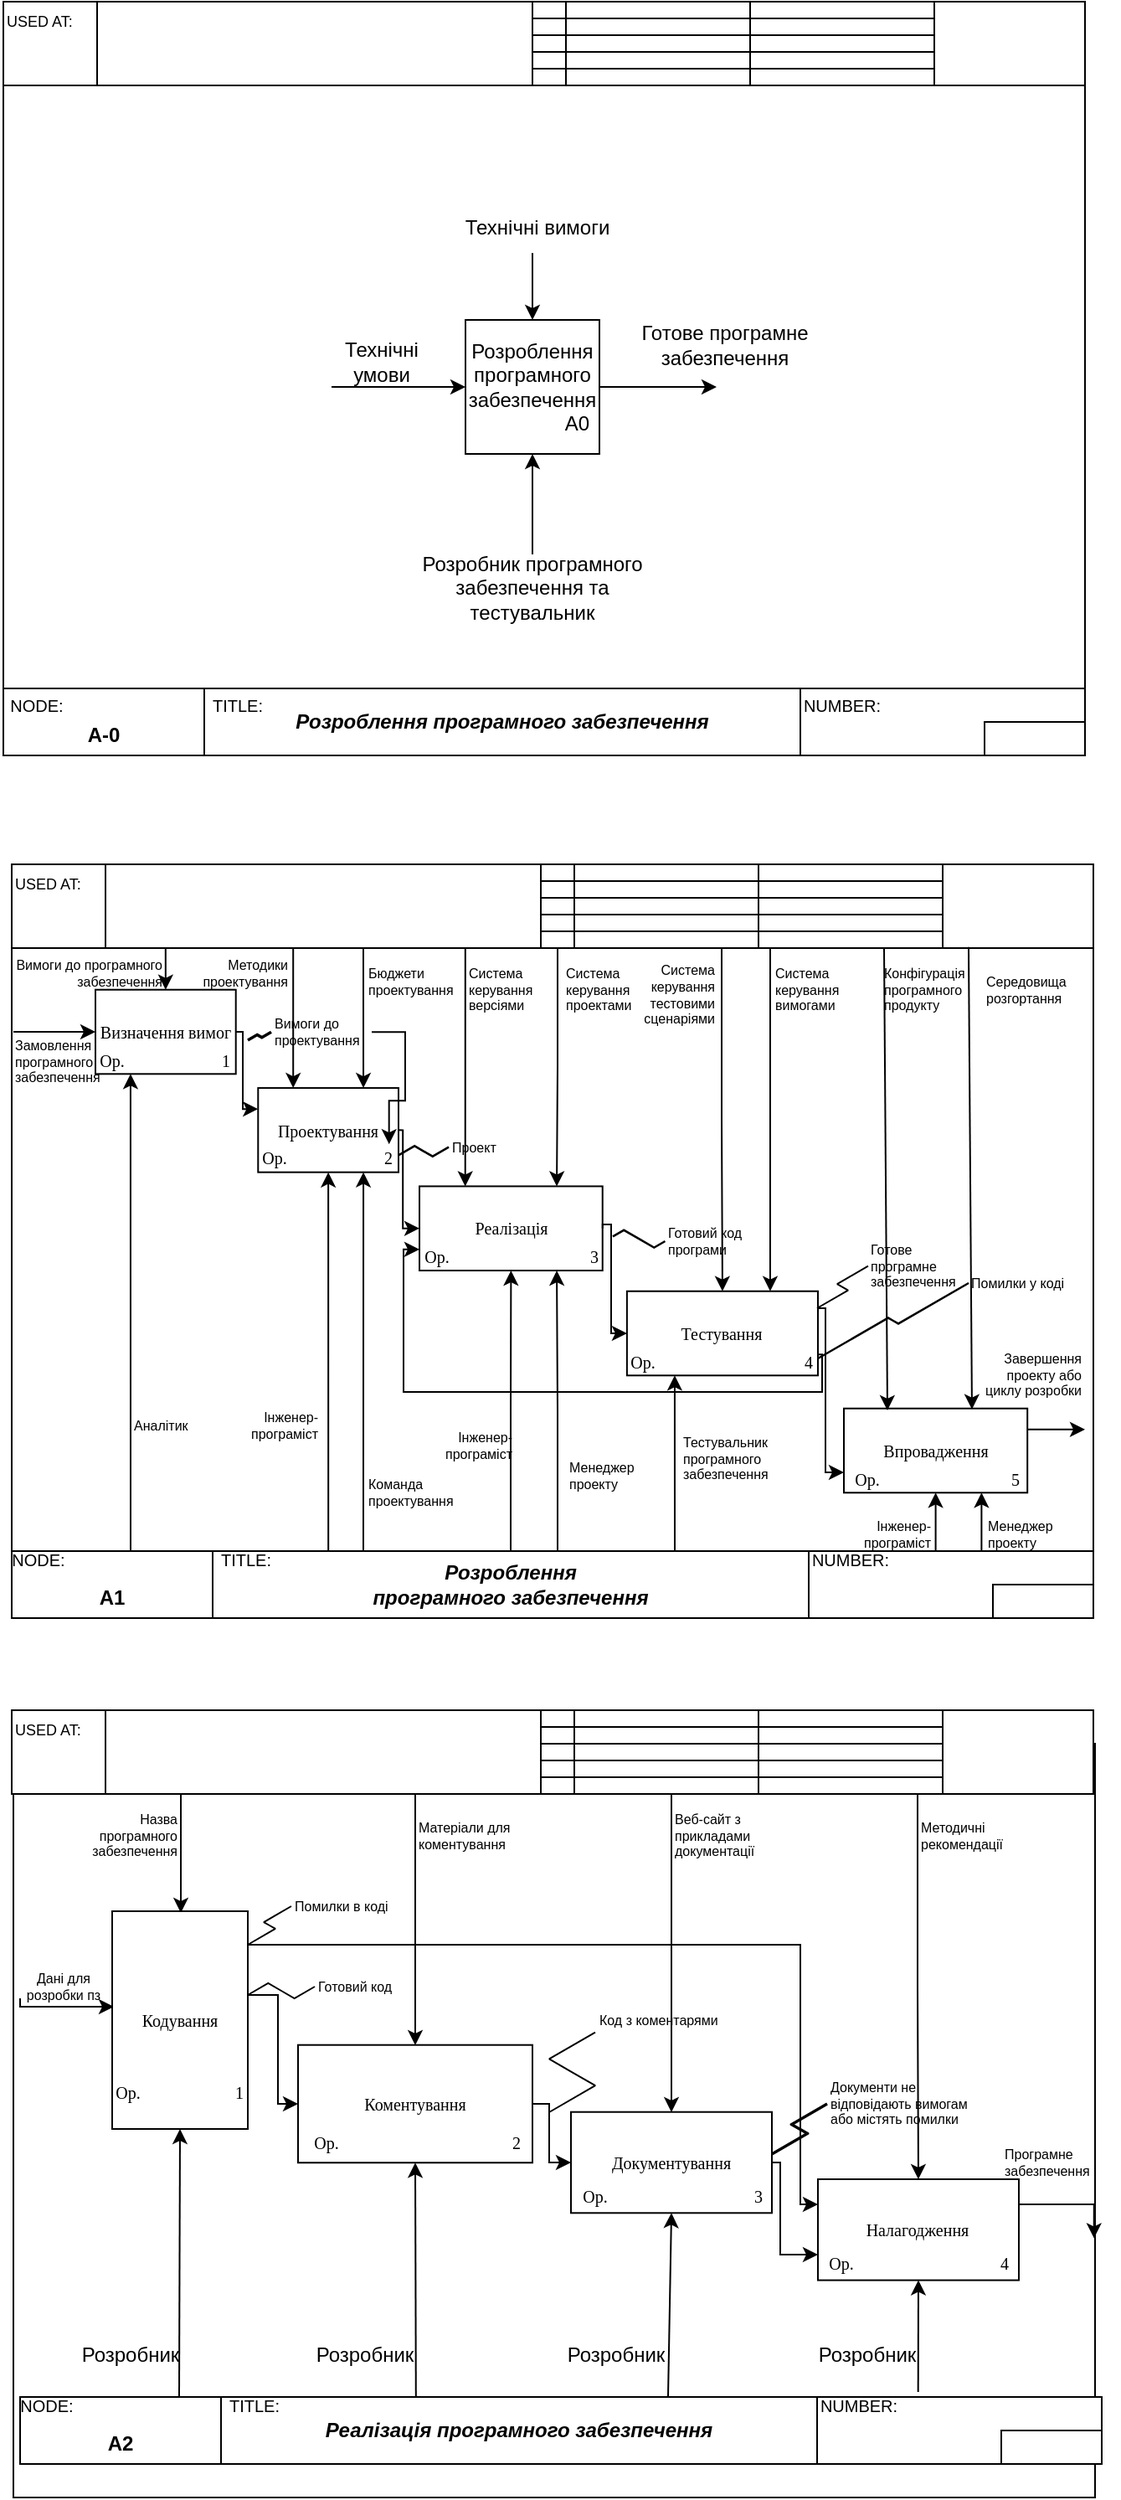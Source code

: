 <mxfile version="22.1.7" type="device">
  <diagram name="Сторінка-1" id="5qRnLGwqMZBOowdWbV07">
    <mxGraphModel dx="933" dy="398" grid="1" gridSize="10" guides="1" tooltips="1" connect="1" arrows="1" fold="1" page="1" pageScale="1" pageWidth="827" pageHeight="1169" math="0" shadow="0">
      <root>
        <mxCell id="0" />
        <mxCell id="1" parent="0" />
        <mxCell id="jd9A4PB5AfPvnsOYDj_V-208" value="" style="rounded=0;whiteSpace=wrap;html=1;fillColor=default;" parent="1" vertex="1">
          <mxGeometry x="100" y="1110" width="646" height="450" as="geometry" />
        </mxCell>
        <mxCell id="jd9A4PB5AfPvnsOYDj_V-1" value="" style="rounded=0;whiteSpace=wrap;html=1;fillColor=default;" parent="1" vertex="1">
          <mxGeometry x="94" y="70" width="646" height="450" as="geometry" />
        </mxCell>
        <mxCell id="dMnFFqZk8rE7Yz4pQNAD-8" style="edgeStyle=orthogonalEdgeStyle;rounded=0;orthogonalLoop=1;jettySize=auto;html=1;exitX=1;exitY=0.5;exitDx=0;exitDy=0;" parent="1" source="dMnFFqZk8rE7Yz4pQNAD-2" edge="1">
          <mxGeometry relative="1" as="geometry">
            <mxPoint x="520" y="300" as="targetPoint" />
          </mxGeometry>
        </mxCell>
        <mxCell id="dMnFFqZk8rE7Yz4pQNAD-2" value="Розроблення програмного забезпечення&lt;br&gt;&lt;div style=&quot;&quot;&gt;&lt;span style=&quot;background-color: initial;&quot;&gt;&lt;span style=&quot;white-space: pre;&quot;&gt;&amp;nbsp;&amp;nbsp;&amp;nbsp;&amp;nbsp;&lt;/span&gt;&lt;span style=&quot;white-space: pre;&quot;&gt;&amp;nbsp;&amp;nbsp;&amp;nbsp;&amp;nbsp;        &lt;/span&gt;&lt;/span&gt;&lt;span style=&quot;background-color: initial;&quot;&gt;А0&lt;/span&gt;&lt;/div&gt;" style="whiteSpace=wrap;html=1;aspect=fixed;" parent="1" vertex="1">
          <mxGeometry x="370" y="260" width="80" height="80" as="geometry" />
        </mxCell>
        <mxCell id="dMnFFqZk8rE7Yz4pQNAD-3" value="" style="endArrow=classic;html=1;rounded=0;entryX=0;entryY=0.5;entryDx=0;entryDy=0;" parent="1" target="dMnFFqZk8rE7Yz4pQNAD-2" edge="1">
          <mxGeometry width="50" height="50" relative="1" as="geometry">
            <mxPoint x="290" y="300" as="sourcePoint" />
            <mxPoint x="330" y="260" as="targetPoint" />
          </mxGeometry>
        </mxCell>
        <mxCell id="dMnFFqZk8rE7Yz4pQNAD-4" value="Технічні умови" style="text;html=1;strokeColor=none;fillColor=none;align=center;verticalAlign=middle;whiteSpace=wrap;rounded=0;" parent="1" vertex="1">
          <mxGeometry x="290" y="270" width="60" height="30" as="geometry" />
        </mxCell>
        <mxCell id="dMnFFqZk8rE7Yz4pQNAD-5" value="" style="endArrow=classic;html=1;rounded=0;entryX=0.5;entryY=1;entryDx=0;entryDy=0;" parent="1" target="dMnFFqZk8rE7Yz4pQNAD-2" edge="1">
          <mxGeometry width="50" height="50" relative="1" as="geometry">
            <mxPoint x="410" y="400" as="sourcePoint" />
            <mxPoint x="410" y="360" as="targetPoint" />
          </mxGeometry>
        </mxCell>
        <mxCell id="dMnFFqZk8rE7Yz4pQNAD-6" value="Розробник програмного забезпечення та тестувальник" style="text;html=1;strokeColor=none;fillColor=none;align=center;verticalAlign=middle;whiteSpace=wrap;rounded=0;" parent="1" vertex="1">
          <mxGeometry x="330" y="380" width="160" height="80" as="geometry" />
        </mxCell>
        <mxCell id="dMnFFqZk8rE7Yz4pQNAD-9" value="Готове програмне забезпечення" style="text;html=1;strokeColor=none;fillColor=none;align=center;verticalAlign=middle;whiteSpace=wrap;rounded=0;" parent="1" vertex="1">
          <mxGeometry x="460" y="260" width="130" height="30" as="geometry" />
        </mxCell>
        <mxCell id="dMnFFqZk8rE7Yz4pQNAD-10" value="" style="endArrow=classic;html=1;rounded=0;entryX=0.5;entryY=0;entryDx=0;entryDy=0;" parent="1" target="dMnFFqZk8rE7Yz4pQNAD-2" edge="1">
          <mxGeometry width="50" height="50" relative="1" as="geometry">
            <mxPoint x="410" y="220" as="sourcePoint" />
            <mxPoint x="450" y="150" as="targetPoint" />
          </mxGeometry>
        </mxCell>
        <mxCell id="dMnFFqZk8rE7Yz4pQNAD-11" value="Технічні вимоги" style="text;html=1;strokeColor=none;fillColor=none;align=center;verticalAlign=middle;whiteSpace=wrap;rounded=0;" parent="1" vertex="1">
          <mxGeometry x="353" y="190" width="120" height="30" as="geometry" />
        </mxCell>
        <mxCell id="jd9A4PB5AfPvnsOYDj_V-2" value="" style="rounded=0;whiteSpace=wrap;html=1;" parent="1" vertex="1">
          <mxGeometry x="94" y="70" width="646" height="50" as="geometry" />
        </mxCell>
        <mxCell id="jd9A4PB5AfPvnsOYDj_V-3" value="" style="rounded=0;whiteSpace=wrap;html=1;" parent="1" vertex="1">
          <mxGeometry x="94" y="480" width="646" height="40" as="geometry" />
        </mxCell>
        <mxCell id="jd9A4PB5AfPvnsOYDj_V-4" value="&lt;div style=&quot;&quot;&gt;&lt;span style=&quot;font-size: 9px; background-color: initial;&quot;&gt;USED AT:&lt;/span&gt;&lt;/div&gt;&lt;font style=&quot;&quot;&gt;&lt;div style=&quot;&quot;&gt;&lt;font size=&quot;1&quot;&gt;&lt;br&gt;&lt;/font&gt;&lt;/div&gt;&lt;/font&gt;&lt;div style=&quot;&quot;&gt;&lt;br&gt;&lt;/div&gt;" style="rounded=0;whiteSpace=wrap;html=1;align=left;" parent="1" vertex="1">
          <mxGeometry x="94" y="70" width="56" height="50" as="geometry" />
        </mxCell>
        <mxCell id="jd9A4PB5AfPvnsOYDj_V-5" value="" style="rounded=0;whiteSpace=wrap;html=1;" parent="1" vertex="1">
          <mxGeometry x="150" y="70" width="260" height="50" as="geometry" />
        </mxCell>
        <mxCell id="jd9A4PB5AfPvnsOYDj_V-6" value="" style="rounded=0;whiteSpace=wrap;html=1;" parent="1" vertex="1">
          <mxGeometry x="410" y="70" width="20" height="50" as="geometry" />
        </mxCell>
        <mxCell id="jd9A4PB5AfPvnsOYDj_V-7" value="" style="rounded=0;whiteSpace=wrap;html=1;" parent="1" vertex="1">
          <mxGeometry x="430" y="70" width="110" height="50" as="geometry" />
        </mxCell>
        <mxCell id="jd9A4PB5AfPvnsOYDj_V-8" value="" style="rounded=0;whiteSpace=wrap;html=1;" parent="1" vertex="1">
          <mxGeometry x="540" y="70" width="110" height="50" as="geometry" />
        </mxCell>
        <mxCell id="jd9A4PB5AfPvnsOYDj_V-9" value="&lt;b&gt;&lt;br&gt;A-0&lt;/b&gt;" style="rounded=0;whiteSpace=wrap;html=1;strokeColor=default;" parent="1" vertex="1">
          <mxGeometry x="94" y="480" width="120" height="40" as="geometry" />
        </mxCell>
        <mxCell id="jd9A4PB5AfPvnsOYDj_V-10" value="&lt;b&gt;&lt;i&gt;Розроблення програмного забезпечення&lt;/i&gt;&lt;/b&gt;" style="rounded=0;whiteSpace=wrap;html=1;align=center;" parent="1" vertex="1">
          <mxGeometry x="214" y="480" width="356" height="40" as="geometry" />
        </mxCell>
        <mxCell id="jd9A4PB5AfPvnsOYDj_V-11" value="" style="rounded=0;whiteSpace=wrap;html=1;" parent="1" vertex="1">
          <mxGeometry x="570" y="480" width="170" height="40" as="geometry" />
        </mxCell>
        <mxCell id="jd9A4PB5AfPvnsOYDj_V-13" value="" style="rounded=0;whiteSpace=wrap;html=1;" parent="1" vertex="1">
          <mxGeometry x="430" y="70" width="110" height="10" as="geometry" />
        </mxCell>
        <mxCell id="jd9A4PB5AfPvnsOYDj_V-14" value="" style="rounded=0;whiteSpace=wrap;html=1;" parent="1" vertex="1">
          <mxGeometry x="430" y="80" width="110" height="10" as="geometry" />
        </mxCell>
        <mxCell id="jd9A4PB5AfPvnsOYDj_V-15" value="" style="rounded=0;whiteSpace=wrap;html=1;" parent="1" vertex="1">
          <mxGeometry x="430" y="90" width="110" height="10" as="geometry" />
        </mxCell>
        <mxCell id="jd9A4PB5AfPvnsOYDj_V-16" value="" style="rounded=0;whiteSpace=wrap;html=1;" parent="1" vertex="1">
          <mxGeometry x="430" y="100" width="110" height="10" as="geometry" />
        </mxCell>
        <mxCell id="jd9A4PB5AfPvnsOYDj_V-17" value="" style="rounded=0;whiteSpace=wrap;html=1;" parent="1" vertex="1">
          <mxGeometry x="430" y="110" width="110" height="10" as="geometry" />
        </mxCell>
        <mxCell id="jd9A4PB5AfPvnsOYDj_V-18" value="" style="rounded=0;whiteSpace=wrap;html=1;" parent="1" vertex="1">
          <mxGeometry x="540" y="70" width="110" height="10" as="geometry" />
        </mxCell>
        <mxCell id="jd9A4PB5AfPvnsOYDj_V-19" value="" style="rounded=0;whiteSpace=wrap;html=1;" parent="1" vertex="1">
          <mxGeometry x="540" y="80" width="110" height="10" as="geometry" />
        </mxCell>
        <mxCell id="jd9A4PB5AfPvnsOYDj_V-20" value="" style="rounded=0;whiteSpace=wrap;html=1;" parent="1" vertex="1">
          <mxGeometry x="540" y="90" width="110" height="10" as="geometry" />
        </mxCell>
        <mxCell id="jd9A4PB5AfPvnsOYDj_V-21" value="" style="rounded=0;whiteSpace=wrap;html=1;" parent="1" vertex="1">
          <mxGeometry x="540" y="100" width="110" height="10" as="geometry" />
        </mxCell>
        <mxCell id="jd9A4PB5AfPvnsOYDj_V-22" value="" style="rounded=0;whiteSpace=wrap;html=1;" parent="1" vertex="1">
          <mxGeometry x="540" y="110" width="110" height="10" as="geometry" />
        </mxCell>
        <mxCell id="jd9A4PB5AfPvnsOYDj_V-23" value="" style="rounded=0;whiteSpace=wrap;html=1;" parent="1" vertex="1">
          <mxGeometry x="410" y="70" width="20" height="10" as="geometry" />
        </mxCell>
        <mxCell id="jd9A4PB5AfPvnsOYDj_V-24" value="" style="rounded=0;whiteSpace=wrap;html=1;" parent="1" vertex="1">
          <mxGeometry x="410" y="80" width="20" height="10" as="geometry" />
        </mxCell>
        <mxCell id="jd9A4PB5AfPvnsOYDj_V-25" value="" style="rounded=0;whiteSpace=wrap;html=1;" parent="1" vertex="1">
          <mxGeometry x="410" y="90" width="20" height="10" as="geometry" />
        </mxCell>
        <mxCell id="jd9A4PB5AfPvnsOYDj_V-26" value="" style="rounded=0;whiteSpace=wrap;html=1;" parent="1" vertex="1">
          <mxGeometry x="410" y="100" width="20" height="10" as="geometry" />
        </mxCell>
        <mxCell id="jd9A4PB5AfPvnsOYDj_V-27" value="" style="rounded=0;whiteSpace=wrap;html=1;" parent="1" vertex="1">
          <mxGeometry x="410" y="110" width="20" height="10" as="geometry" />
        </mxCell>
        <mxCell id="jd9A4PB5AfPvnsOYDj_V-28" value="" style="rounded=0;whiteSpace=wrap;html=1;" parent="1" vertex="1">
          <mxGeometry x="680" y="500" width="60" height="20" as="geometry" />
        </mxCell>
        <mxCell id="jd9A4PB5AfPvnsOYDj_V-29" value="&lt;font style=&quot;font-size: 10px;&quot;&gt;NODE:&lt;/font&gt;" style="text;html=1;strokeColor=none;fillColor=none;align=center;verticalAlign=middle;whiteSpace=wrap;rounded=0;" parent="1" vertex="1">
          <mxGeometry x="94" y="485" width="40" height="10" as="geometry" />
        </mxCell>
        <mxCell id="jd9A4PB5AfPvnsOYDj_V-30" value="&lt;font style=&quot;font-size: 10px;&quot;&gt;TITLE:&lt;/font&gt;" style="text;html=1;strokeColor=none;fillColor=none;align=center;verticalAlign=middle;whiteSpace=wrap;rounded=0;" parent="1" vertex="1">
          <mxGeometry x="214" y="480" width="40" height="20" as="geometry" />
        </mxCell>
        <mxCell id="jd9A4PB5AfPvnsOYDj_V-31" value="&lt;font style=&quot;font-size: 10px;&quot;&gt;NUMBER:&lt;/font&gt;" style="text;html=1;strokeColor=none;fillColor=none;align=center;verticalAlign=middle;whiteSpace=wrap;rounded=0;" parent="1" vertex="1">
          <mxGeometry x="570" y="475" width="50" height="30" as="geometry" />
        </mxCell>
        <mxCell id="jd9A4PB5AfPvnsOYDj_V-32" value="" style="rounded=0;whiteSpace=wrap;html=1;fillColor=default;" parent="1" vertex="1">
          <mxGeometry x="99" y="585" width="646" height="450" as="geometry" />
        </mxCell>
        <mxCell id="jd9A4PB5AfPvnsOYDj_V-94" value="" style="group" parent="1" connectable="0" vertex="1">
          <mxGeometry x="95" y="985" width="650" height="50" as="geometry" />
        </mxCell>
        <mxCell id="jd9A4PB5AfPvnsOYDj_V-43" value="" style="rounded=0;whiteSpace=wrap;html=1;" parent="jd9A4PB5AfPvnsOYDj_V-94" vertex="1">
          <mxGeometry x="4" y="10" width="646" height="40" as="geometry" />
        </mxCell>
        <mxCell id="jd9A4PB5AfPvnsOYDj_V-49" value="&lt;b&gt;&lt;br&gt;A1&lt;/b&gt;" style="rounded=0;whiteSpace=wrap;html=1;strokeColor=default;" parent="jd9A4PB5AfPvnsOYDj_V-94" vertex="1">
          <mxGeometry x="4" y="10" width="120" height="40" as="geometry" />
        </mxCell>
        <mxCell id="jd9A4PB5AfPvnsOYDj_V-50" value="&lt;i&gt;&lt;b&gt;Розроблення&lt;br/&gt;програмного забезпечення&lt;/b&gt;&lt;/i&gt;" style="rounded=0;whiteSpace=wrap;html=1;align=center;" parent="jd9A4PB5AfPvnsOYDj_V-94" vertex="1">
          <mxGeometry x="124" y="10" width="356" height="40" as="geometry" />
        </mxCell>
        <mxCell id="jd9A4PB5AfPvnsOYDj_V-51" value="" style="rounded=0;whiteSpace=wrap;html=1;" parent="jd9A4PB5AfPvnsOYDj_V-94" vertex="1">
          <mxGeometry x="480" y="10" width="170" height="40" as="geometry" />
        </mxCell>
        <mxCell id="jd9A4PB5AfPvnsOYDj_V-67" value="" style="rounded=0;whiteSpace=wrap;html=1;" parent="jd9A4PB5AfPvnsOYDj_V-94" vertex="1">
          <mxGeometry x="590" y="30" width="60" height="20" as="geometry" />
        </mxCell>
        <mxCell id="jd9A4PB5AfPvnsOYDj_V-68" value="&lt;font style=&quot;font-size: 10px;&quot;&gt;NODE:&lt;/font&gt;" style="text;html=1;strokeColor=none;fillColor=none;align=center;verticalAlign=middle;whiteSpace=wrap;rounded=0;" parent="jd9A4PB5AfPvnsOYDj_V-94" vertex="1">
          <mxGeometry y="10" width="40" height="10" as="geometry" />
        </mxCell>
        <mxCell id="jd9A4PB5AfPvnsOYDj_V-69" value="&lt;font style=&quot;font-size: 10px;&quot;&gt;TITLE:&lt;/font&gt;" style="text;html=1;strokeColor=none;fillColor=none;align=center;verticalAlign=middle;whiteSpace=wrap;rounded=0;" parent="jd9A4PB5AfPvnsOYDj_V-94" vertex="1">
          <mxGeometry x="124" y="5" width="40" height="20" as="geometry" />
        </mxCell>
        <mxCell id="jd9A4PB5AfPvnsOYDj_V-70" value="&lt;font style=&quot;font-size: 10px;&quot;&gt;NUMBER:&lt;/font&gt;" style="text;html=1;strokeColor=none;fillColor=none;align=center;verticalAlign=middle;whiteSpace=wrap;rounded=0;" parent="jd9A4PB5AfPvnsOYDj_V-94" vertex="1">
          <mxGeometry x="480" width="50" height="30" as="geometry" />
        </mxCell>
        <mxCell id="jd9A4PB5AfPvnsOYDj_V-164" value="Менеджер проекту" style="text;html=1;strokeColor=none;fillColor=none;align=left;verticalAlign=middle;whiteSpace=wrap;rounded=0;fontSize=8;" parent="jd9A4PB5AfPvnsOYDj_V-94" vertex="1">
          <mxGeometry x="585" y="-9.84" width="41.53" height="19.84" as="geometry" />
        </mxCell>
        <mxCell id="jd9A4PB5AfPvnsOYDj_V-163" value="Інженер-програміст" style="text;html=1;strokeColor=none;fillColor=none;align=right;verticalAlign=middle;whiteSpace=wrap;rounded=0;fontSize=8;" parent="jd9A4PB5AfPvnsOYDj_V-94" vertex="1">
          <mxGeometry x="505" y="-9.84" width="50" height="20.28" as="geometry" />
        </mxCell>
        <mxCell id="jd9A4PB5AfPvnsOYDj_V-89" value="" style="group;fontSize=10;verticalAlign=middle;horizontal=1;fontFamily=Times New Roman;" parent="1" connectable="0" vertex="1">
          <mxGeometry x="149" y="659.86" width="83.855" height="50.294" as="geometry" />
        </mxCell>
        <mxCell id="jd9A4PB5AfPvnsOYDj_V-76" value="Визначення вимог" style="rounded=0;whiteSpace=wrap;html=1;fontSize=10;verticalAlign=middle;horizontal=1;fontFamily=Times New Roman;" parent="jd9A4PB5AfPvnsOYDj_V-89" vertex="1">
          <mxGeometry width="83.855" height="50.294" as="geometry" />
        </mxCell>
        <mxCell id="jd9A4PB5AfPvnsOYDj_V-78" value="Ор." style="text;html=1;strokeColor=none;fillColor=none;align=center;verticalAlign=middle;whiteSpace=wrap;rounded=0;fontSize=10;horizontal=1;fontFamily=Times New Roman;" parent="jd9A4PB5AfPvnsOYDj_V-89" vertex="1">
          <mxGeometry y="33.529" width="20.125" height="16.765" as="geometry" />
        </mxCell>
        <mxCell id="jd9A4PB5AfPvnsOYDj_V-79" value="1" style="text;html=1;strokeColor=none;fillColor=none;align=center;verticalAlign=middle;whiteSpace=wrap;rounded=0;fontSize=10;horizontal=1;fontFamily=Times New Roman;" parent="jd9A4PB5AfPvnsOYDj_V-89" vertex="1">
          <mxGeometry x="73.121" y="33.529" width="10.063" height="16.765" as="geometry" />
        </mxCell>
        <mxCell id="jd9A4PB5AfPvnsOYDj_V-90" value="" style="group;fontSize=10;verticalAlign=middle;horizontal=1;fontFamily=Times New Roman;" parent="1" connectable="0" vertex="1">
          <mxGeometry x="246.143" y="718.536" width="83.855" height="50.294" as="geometry" />
        </mxCell>
        <mxCell id="jd9A4PB5AfPvnsOYDj_V-71" value="Проектування" style="rounded=0;whiteSpace=wrap;html=1;fontSize=10;verticalAlign=middle;horizontal=1;fontFamily=Times New Roman;" parent="jd9A4PB5AfPvnsOYDj_V-90" vertex="1">
          <mxGeometry width="83.855" height="50.294" as="geometry" />
        </mxCell>
        <mxCell id="jd9A4PB5AfPvnsOYDj_V-80" value="Ор." style="text;html=1;strokeColor=none;fillColor=none;align=center;verticalAlign=middle;whiteSpace=wrap;rounded=0;fontSize=10;horizontal=1;fontFamily=Times New Roman;" parent="jd9A4PB5AfPvnsOYDj_V-90" vertex="1">
          <mxGeometry y="33.529" width="20.125" height="16.765" as="geometry" />
        </mxCell>
        <mxCell id="jd9A4PB5AfPvnsOYDj_V-81" value="2" style="text;html=1;strokeColor=none;fillColor=none;align=center;verticalAlign=middle;whiteSpace=wrap;rounded=0;fontSize=10;horizontal=1;fontFamily=Times New Roman;" parent="jd9A4PB5AfPvnsOYDj_V-90" vertex="1">
          <mxGeometry x="73.121" y="33.529" width="10.063" height="16.765" as="geometry" />
        </mxCell>
        <mxCell id="jd9A4PB5AfPvnsOYDj_V-91" value="" style="group;fontSize=10;verticalAlign=middle;horizontal=1;fontFamily=Times New Roman;" parent="1" connectable="0" vertex="1">
          <mxGeometry x="342.516" y="777.213" width="109.347" height="50.294" as="geometry" />
        </mxCell>
        <mxCell id="jd9A4PB5AfPvnsOYDj_V-72" value="Реалізація" style="rounded=0;whiteSpace=wrap;html=1;fontSize=10;verticalAlign=middle;horizontal=1;fontFamily=Times New Roman;" parent="jd9A4PB5AfPvnsOYDj_V-91" vertex="1">
          <mxGeometry width="109.347" height="50.294" as="geometry" />
        </mxCell>
        <mxCell id="jd9A4PB5AfPvnsOYDj_V-82" value="Ор." style="text;html=1;strokeColor=none;fillColor=none;align=center;verticalAlign=middle;whiteSpace=wrap;rounded=0;fontSize=10;horizontal=1;fontFamily=Times New Roman;" parent="jd9A4PB5AfPvnsOYDj_V-91" vertex="1">
          <mxGeometry y="33.529" width="20.125" height="16.765" as="geometry" />
        </mxCell>
        <mxCell id="jd9A4PB5AfPvnsOYDj_V-83" value="3" style="text;html=1;strokeColor=none;fillColor=none;align=center;verticalAlign=middle;whiteSpace=wrap;rounded=0;fontSize=10;horizontal=1;fontFamily=Times New Roman;" parent="jd9A4PB5AfPvnsOYDj_V-91" vertex="1">
          <mxGeometry x="99.284" y="33.529" width="10.063" height="16.765" as="geometry" />
        </mxCell>
        <mxCell id="jd9A4PB5AfPvnsOYDj_V-92" value="" style="group;fontSize=10;verticalAlign=middle;horizontal=1;fontFamily=Times New Roman;" parent="1" connectable="0" vertex="1">
          <mxGeometry x="466.451" y="839.859" width="114.042" height="50.294" as="geometry" />
        </mxCell>
        <mxCell id="jd9A4PB5AfPvnsOYDj_V-74" value="Тестування" style="rounded=0;whiteSpace=wrap;html=1;fontSize=10;verticalAlign=middle;horizontal=1;fontFamily=Times New Roman;" parent="jd9A4PB5AfPvnsOYDj_V-92" vertex="1">
          <mxGeometry width="114.042" height="50.294" as="geometry" />
        </mxCell>
        <mxCell id="jd9A4PB5AfPvnsOYDj_V-87" value="Ор." style="text;html=1;strokeColor=none;fillColor=none;align=center;verticalAlign=middle;whiteSpace=wrap;rounded=0;fontSize=10;horizontal=1;fontFamily=Times New Roman;" parent="jd9A4PB5AfPvnsOYDj_V-92" vertex="1">
          <mxGeometry y="33.529" width="20.125" height="16.765" as="geometry" />
        </mxCell>
        <mxCell id="jd9A4PB5AfPvnsOYDj_V-88" value="4" style="text;html=1;strokeColor=none;fillColor=none;align=center;verticalAlign=middle;whiteSpace=wrap;rounded=0;fontSize=10;horizontal=1;fontFamily=Times New Roman;" parent="jd9A4PB5AfPvnsOYDj_V-92" vertex="1">
          <mxGeometry x="103.98" y="33.529" width="10.063" height="16.765" as="geometry" />
        </mxCell>
        <mxCell id="jd9A4PB5AfPvnsOYDj_V-93" value="" style="group;fontSize=10;verticalAlign=middle;horizontal=1;fontFamily=Times New Roman;" parent="1" connectable="0" vertex="1">
          <mxGeometry x="596.003" y="909.86" width="109.597" height="50.29" as="geometry" />
        </mxCell>
        <mxCell id="jd9A4PB5AfPvnsOYDj_V-77" value="Впровадження" style="rounded=0;whiteSpace=wrap;html=1;align=center;fontSize=10;verticalAlign=middle;horizontal=1;fontFamily=Times New Roman;" parent="jd9A4PB5AfPvnsOYDj_V-93" vertex="1">
          <mxGeometry width="109.597" height="50.29" as="geometry" />
        </mxCell>
        <mxCell id="jd9A4PB5AfPvnsOYDj_V-85" value="Ор." style="text;html=1;strokeColor=none;fillColor=none;align=center;verticalAlign=middle;whiteSpace=wrap;rounded=0;fontSize=10;horizontal=1;fontFamily=Times New Roman;" parent="jd9A4PB5AfPvnsOYDj_V-93" vertex="1">
          <mxGeometry x="0.877" y="33.527" width="26.303" height="16.763" as="geometry" />
        </mxCell>
        <mxCell id="jd9A4PB5AfPvnsOYDj_V-86" value="5" style="text;html=1;strokeColor=none;fillColor=none;align=center;verticalAlign=middle;whiteSpace=wrap;rounded=0;fontSize=10;horizontal=1;fontFamily=Times New Roman;" parent="jd9A4PB5AfPvnsOYDj_V-93" vertex="1">
          <mxGeometry x="96.445" y="33.527" width="13.152" height="16.763" as="geometry" />
        </mxCell>
        <mxCell id="jd9A4PB5AfPvnsOYDj_V-103" style="edgeStyle=orthogonalEdgeStyle;rounded=0;orthogonalLoop=1;jettySize=auto;html=1;exitX=1;exitY=0.5;exitDx=0;exitDy=0;entryX=0;entryY=0.25;entryDx=0;entryDy=0;" parent="1" source="jd9A4PB5AfPvnsOYDj_V-76" target="jd9A4PB5AfPvnsOYDj_V-71" edge="1">
          <mxGeometry relative="1" as="geometry">
            <Array as="points">
              <mxPoint x="237" y="685" />
              <mxPoint x="237" y="731" />
            </Array>
          </mxGeometry>
        </mxCell>
        <mxCell id="jd9A4PB5AfPvnsOYDj_V-104" style="edgeStyle=orthogonalEdgeStyle;rounded=0;orthogonalLoop=1;jettySize=auto;html=1;exitX=1;exitY=0.5;exitDx=0;exitDy=0;entryX=0;entryY=0.5;entryDx=0;entryDy=0;" parent="1" source="jd9A4PB5AfPvnsOYDj_V-71" target="jd9A4PB5AfPvnsOYDj_V-72" edge="1">
          <mxGeometry relative="1" as="geometry">
            <Array as="points">
              <mxPoint x="332.605" y="743.86" />
              <mxPoint x="332.605" y="801.86" />
            </Array>
          </mxGeometry>
        </mxCell>
        <mxCell id="jd9A4PB5AfPvnsOYDj_V-106" style="edgeStyle=orthogonalEdgeStyle;rounded=0;orthogonalLoop=1;jettySize=auto;html=1;exitX=1;exitY=0.5;exitDx=0;exitDy=0;entryX=0;entryY=0.5;entryDx=0;entryDy=0;" parent="1" source="jd9A4PB5AfPvnsOYDj_V-72" target="jd9A4PB5AfPvnsOYDj_V-74" edge="1">
          <mxGeometry relative="1" as="geometry">
            <Array as="points">
              <mxPoint x="452" y="800" />
              <mxPoint x="457" y="800" />
              <mxPoint x="457" y="865" />
            </Array>
          </mxGeometry>
        </mxCell>
        <mxCell id="jd9A4PB5AfPvnsOYDj_V-107" style="edgeStyle=orthogonalEdgeStyle;rounded=0;orthogonalLoop=1;jettySize=auto;html=1;exitX=1;exitY=0.25;exitDx=0;exitDy=0;entryX=0;entryY=0.75;entryDx=0;entryDy=0;" parent="1" source="jd9A4PB5AfPvnsOYDj_V-74" target="jd9A4PB5AfPvnsOYDj_V-77" edge="1">
          <mxGeometry relative="1" as="geometry">
            <Array as="points">
              <mxPoint x="580" y="850" />
              <mxPoint x="585" y="850" />
              <mxPoint x="585" y="948" />
              <mxPoint x="596" y="948" />
            </Array>
          </mxGeometry>
        </mxCell>
        <mxCell id="jd9A4PB5AfPvnsOYDj_V-108" style="edgeStyle=orthogonalEdgeStyle;rounded=0;orthogonalLoop=1;jettySize=auto;html=1;exitX=1;exitY=0.25;exitDx=0;exitDy=0;" parent="1" source="jd9A4PB5AfPvnsOYDj_V-77" edge="1">
          <mxGeometry relative="1" as="geometry">
            <mxPoint x="740" y="922" as="targetPoint" />
          </mxGeometry>
        </mxCell>
        <mxCell id="jd9A4PB5AfPvnsOYDj_V-116" style="edgeStyle=orthogonalEdgeStyle;rounded=0;orthogonalLoop=1;jettySize=auto;html=1;entryX=0;entryY=0.25;entryDx=0;entryDy=0;exitX=1;exitY=0.25;exitDx=0;exitDy=0;" parent="1" source="jd9A4PB5AfPvnsOYDj_V-88" edge="1">
          <mxGeometry relative="1" as="geometry">
            <mxPoint x="580.483" y="877.58" as="sourcePoint" />
            <mxPoint x="342.506" y="814.934" as="targetPoint" />
            <Array as="points">
              <mxPoint x="583" y="878" />
              <mxPoint x="583" y="900" />
              <mxPoint x="333" y="900" />
              <mxPoint x="333" y="815" />
            </Array>
          </mxGeometry>
        </mxCell>
        <mxCell id="jd9A4PB5AfPvnsOYDj_V-126" value="" style="endArrow=classic;html=1;rounded=0;entryX=0;entryY=0.5;entryDx=0;entryDy=0;" parent="1" target="jd9A4PB5AfPvnsOYDj_V-76" edge="1">
          <mxGeometry width="50" height="50" relative="1" as="geometry">
            <mxPoint x="100" y="685" as="sourcePoint" />
            <mxPoint x="150" y="660" as="targetPoint" />
          </mxGeometry>
        </mxCell>
        <mxCell id="jd9A4PB5AfPvnsOYDj_V-129" style="edgeStyle=orthogonalEdgeStyle;rounded=0;orthogonalLoop=1;jettySize=auto;html=1;exitX=0.5;exitY=0;exitDx=0;exitDy=0;entryX=0.25;entryY=1;entryDx=0;entryDy=0;" parent="1" source="jd9A4PB5AfPvnsOYDj_V-49" target="jd9A4PB5AfPvnsOYDj_V-76" edge="1">
          <mxGeometry relative="1" as="geometry">
            <Array as="points">
              <mxPoint x="170" y="995" />
            </Array>
          </mxGeometry>
        </mxCell>
        <mxCell id="jd9A4PB5AfPvnsOYDj_V-131" style="edgeStyle=orthogonalEdgeStyle;rounded=0;orthogonalLoop=1;jettySize=auto;html=1;exitX=0.25;exitY=0;exitDx=0;exitDy=0;entryX=0.5;entryY=1;entryDx=0;entryDy=0;" parent="1" source="jd9A4PB5AfPvnsOYDj_V-50" target="jd9A4PB5AfPvnsOYDj_V-71" edge="1">
          <mxGeometry relative="1" as="geometry">
            <Array as="points">
              <mxPoint x="288" y="995" />
            </Array>
          </mxGeometry>
        </mxCell>
        <mxCell id="jd9A4PB5AfPvnsOYDj_V-132" style="edgeStyle=orthogonalEdgeStyle;rounded=0;orthogonalLoop=1;jettySize=auto;html=1;exitX=0.25;exitY=0;exitDx=0;exitDy=0;entryX=0.75;entryY=1;entryDx=0;entryDy=0;" parent="1" source="jd9A4PB5AfPvnsOYDj_V-50" target="jd9A4PB5AfPvnsOYDj_V-71" edge="1">
          <mxGeometry relative="1" as="geometry">
            <Array as="points">
              <mxPoint x="309" y="995" />
            </Array>
          </mxGeometry>
        </mxCell>
        <mxCell id="jd9A4PB5AfPvnsOYDj_V-133" style="edgeStyle=orthogonalEdgeStyle;rounded=0;orthogonalLoop=1;jettySize=auto;html=1;exitX=0.5;exitY=1;exitDx=0;exitDy=0;entryX=0.75;entryY=0;entryDx=0;entryDy=0;" parent="1" source="jd9A4PB5AfPvnsOYDj_V-45" target="jd9A4PB5AfPvnsOYDj_V-71" edge="1">
          <mxGeometry relative="1" as="geometry">
            <Array as="points">
              <mxPoint x="309" y="635" />
            </Array>
          </mxGeometry>
        </mxCell>
        <mxCell id="jd9A4PB5AfPvnsOYDj_V-134" style="edgeStyle=orthogonalEdgeStyle;rounded=0;orthogonalLoop=1;jettySize=auto;html=1;exitX=1;exitY=1;exitDx=0;exitDy=0;entryX=0.75;entryY=0;entryDx=0;entryDy=0;" parent="1" source="jd9A4PB5AfPvnsOYDj_V-45" target="jd9A4PB5AfPvnsOYDj_V-72" edge="1">
          <mxGeometry relative="1" as="geometry">
            <Array as="points">
              <mxPoint x="425" y="635" />
              <mxPoint x="425" y="706" />
            </Array>
          </mxGeometry>
        </mxCell>
        <mxCell id="jd9A4PB5AfPvnsOYDj_V-136" style="edgeStyle=orthogonalEdgeStyle;rounded=0;orthogonalLoop=1;jettySize=auto;html=1;exitX=0.75;exitY=1;exitDx=0;exitDy=0;entryX=0.25;entryY=0;entryDx=0;entryDy=0;" parent="1" source="jd9A4PB5AfPvnsOYDj_V-45" target="jd9A4PB5AfPvnsOYDj_V-72" edge="1">
          <mxGeometry relative="1" as="geometry">
            <Array as="points">
              <mxPoint x="370" y="635" />
            </Array>
          </mxGeometry>
        </mxCell>
        <mxCell id="jd9A4PB5AfPvnsOYDj_V-138" style="edgeStyle=orthogonalEdgeStyle;rounded=0;orthogonalLoop=1;jettySize=auto;html=1;exitX=0.75;exitY=1;exitDx=0;exitDy=0;entryX=0.5;entryY=0;entryDx=0;entryDy=0;" parent="1" source="jd9A4PB5AfPvnsOYDj_V-56" target="jd9A4PB5AfPvnsOYDj_V-74" edge="1">
          <mxGeometry relative="1" as="geometry">
            <Array as="points">
              <mxPoint x="523" y="635" />
              <mxPoint x="523" y="737" />
            </Array>
          </mxGeometry>
        </mxCell>
        <mxCell id="jd9A4PB5AfPvnsOYDj_V-140" style="edgeStyle=orthogonalEdgeStyle;rounded=0;orthogonalLoop=1;jettySize=auto;html=1;exitX=0.25;exitY=1;exitDx=0;exitDy=0;entryX=0.5;entryY=0;entryDx=0;entryDy=0;" parent="1" source="jd9A4PB5AfPvnsOYDj_V-45" target="jd9A4PB5AfPvnsOYDj_V-76" edge="1">
          <mxGeometry relative="1" as="geometry" />
        </mxCell>
        <mxCell id="jd9A4PB5AfPvnsOYDj_V-141" style="edgeStyle=orthogonalEdgeStyle;rounded=0;orthogonalLoop=1;jettySize=auto;html=1;exitX=0.5;exitY=0;exitDx=0;exitDy=0;entryX=0.5;entryY=1;entryDx=0;entryDy=0;" parent="1" source="jd9A4PB5AfPvnsOYDj_V-50" target="jd9A4PB5AfPvnsOYDj_V-72" edge="1">
          <mxGeometry relative="1" as="geometry" />
        </mxCell>
        <mxCell id="jd9A4PB5AfPvnsOYDj_V-142" style="edgeStyle=orthogonalEdgeStyle;rounded=0;orthogonalLoop=1;jettySize=auto;html=1;exitX=0.5;exitY=0;exitDx=0;exitDy=0;entryX=0.75;entryY=1;entryDx=0;entryDy=0;" parent="1" source="jd9A4PB5AfPvnsOYDj_V-50" target="jd9A4PB5AfPvnsOYDj_V-72" edge="1">
          <mxGeometry relative="1" as="geometry">
            <Array as="points">
              <mxPoint x="425" y="995" />
              <mxPoint x="425" y="911" />
            </Array>
          </mxGeometry>
        </mxCell>
        <mxCell id="jd9A4PB5AfPvnsOYDj_V-143" style="edgeStyle=orthogonalEdgeStyle;rounded=0;orthogonalLoop=1;jettySize=auto;html=1;exitX=0.75;exitY=0;exitDx=0;exitDy=0;entryX=0.25;entryY=1;entryDx=0;entryDy=0;" parent="1" source="jd9A4PB5AfPvnsOYDj_V-50" target="jd9A4PB5AfPvnsOYDj_V-74" edge="1">
          <mxGeometry relative="1" as="geometry">
            <Array as="points">
              <mxPoint x="495" y="995" />
            </Array>
          </mxGeometry>
        </mxCell>
        <mxCell id="jd9A4PB5AfPvnsOYDj_V-145" style="edgeStyle=orthogonalEdgeStyle;rounded=0;orthogonalLoop=1;jettySize=auto;html=1;exitX=0.5;exitY=0;exitDx=0;exitDy=0;entryX=0.5;entryY=1;entryDx=0;entryDy=0;" parent="1" source="jd9A4PB5AfPvnsOYDj_V-51" target="jd9A4PB5AfPvnsOYDj_V-77" edge="1">
          <mxGeometry relative="1" as="geometry" />
        </mxCell>
        <mxCell id="jd9A4PB5AfPvnsOYDj_V-146" style="edgeStyle=orthogonalEdgeStyle;rounded=0;orthogonalLoop=1;jettySize=auto;html=1;exitX=0.5;exitY=0;exitDx=0;exitDy=0;entryX=0.75;entryY=1;entryDx=0;entryDy=0;" parent="1" source="jd9A4PB5AfPvnsOYDj_V-51" target="jd9A4PB5AfPvnsOYDj_V-77" edge="1">
          <mxGeometry relative="1" as="geometry" />
        </mxCell>
        <mxCell id="jd9A4PB5AfPvnsOYDj_V-149" value="Аналітик" style="text;html=1;strokeColor=none;fillColor=none;align=left;verticalAlign=middle;whiteSpace=wrap;rounded=0;fontSize=8;" parent="1" vertex="1">
          <mxGeometry x="170" y="900" width="70" height="40.14" as="geometry" />
        </mxCell>
        <mxCell id="jd9A4PB5AfPvnsOYDj_V-152" value="Команда проектування" style="text;html=1;strokeColor=none;fillColor=none;align=left;verticalAlign=middle;whiteSpace=wrap;rounded=0;fontSize=8;" parent="1" vertex="1">
          <mxGeometry x="310" y="940.14" width="70" height="40.14" as="geometry" />
        </mxCell>
        <mxCell id="jd9A4PB5AfPvnsOYDj_V-153" value="Інженер-програміст" style="text;html=1;strokeColor=none;fillColor=none;align=right;verticalAlign=middle;whiteSpace=wrap;rounded=0;fontSize=8;" parent="1" vertex="1">
          <mxGeometry x="234" y="895.14" width="50" height="49.85" as="geometry" />
        </mxCell>
        <mxCell id="jd9A4PB5AfPvnsOYDj_V-155" value="Менеджер проекту" style="text;html=1;strokeColor=none;fillColor=none;align=left;verticalAlign=middle;whiteSpace=wrap;rounded=0;fontSize=8;" parent="1" vertex="1">
          <mxGeometry x="430" y="930" width="70" height="40.14" as="geometry" />
        </mxCell>
        <mxCell id="jd9A4PB5AfPvnsOYDj_V-157" value="Інженер-програміст" style="text;html=1;strokeColor=none;fillColor=none;align=right;verticalAlign=middle;whiteSpace=wrap;rounded=0;fontSize=8;" parent="1" vertex="1">
          <mxGeometry x="330" y="914.94" width="70" height="35.06" as="geometry" />
        </mxCell>
        <mxCell id="jd9A4PB5AfPvnsOYDj_V-162" value="Тестувальник програмного забезпечення" style="text;html=1;strokeColor=none;fillColor=none;align=left;verticalAlign=middle;whiteSpace=wrap;rounded=0;fontSize=8;" parent="1" vertex="1">
          <mxGeometry x="498.47" y="930" width="41.53" height="19.84" as="geometry" />
        </mxCell>
        <mxCell id="jd9A4PB5AfPvnsOYDj_V-169" value="Система керування версіями" style="text;html=1;strokeColor=none;fillColor=none;align=left;verticalAlign=middle;whiteSpace=wrap;rounded=0;fontSize=8;" parent="1" vertex="1">
          <mxGeometry x="370" y="640" width="70" height="40.14" as="geometry" />
        </mxCell>
        <mxCell id="jd9A4PB5AfPvnsOYDj_V-171" value="Система керування проектами" style="text;html=1;strokeColor=none;fillColor=none;align=left;verticalAlign=middle;whiteSpace=wrap;rounded=0;fontSize=8;" parent="1" vertex="1">
          <mxGeometry x="428.47" y="640" width="70" height="40.14" as="geometry" />
        </mxCell>
        <mxCell id="jd9A4PB5AfPvnsOYDj_V-172" style="edgeStyle=orthogonalEdgeStyle;rounded=0;orthogonalLoop=1;jettySize=auto;html=1;exitX=0.5;exitY=1;exitDx=0;exitDy=0;entryX=0.25;entryY=0;entryDx=0;entryDy=0;" parent="1" source="jd9A4PB5AfPvnsOYDj_V-45" target="jd9A4PB5AfPvnsOYDj_V-71" edge="1">
          <mxGeometry relative="1" as="geometry">
            <Array as="points">
              <mxPoint x="267" y="635" />
            </Array>
          </mxGeometry>
        </mxCell>
        <mxCell id="jd9A4PB5AfPvnsOYDj_V-183" style="edgeStyle=isometricEdgeStyle;rounded=0;orthogonalLoop=1;jettySize=auto;html=1;exitX=0;exitY=0.5;exitDx=0;exitDy=0;shape=link;width=-0.303;" parent="1" source="jd9A4PB5AfPvnsOYDj_V-184" edge="1">
          <mxGeometry relative="1" as="geometry">
            <mxPoint x="330" y="758.68" as="targetPoint" />
          </mxGeometry>
        </mxCell>
        <mxCell id="jd9A4PB5AfPvnsOYDj_V-184" value="Проект" style="text;html=1;strokeColor=none;fillColor=none;align=left;verticalAlign=middle;whiteSpace=wrap;rounded=0;fontSize=8;" parent="1" vertex="1">
          <mxGeometry x="360" y="738.83" width="60" height="30" as="geometry" />
        </mxCell>
        <mxCell id="jd9A4PB5AfPvnsOYDj_V-187" style="edgeStyle=isometricEdgeStyle;rounded=0;orthogonalLoop=1;jettySize=auto;html=1;exitX=0;exitY=0.5;exitDx=0;exitDy=0;shape=link;width=-0.286;" parent="1" source="jd9A4PB5AfPvnsOYDj_V-188" edge="1">
          <mxGeometry relative="1" as="geometry">
            <mxPoint x="458" y="807.21" as="targetPoint" />
          </mxGeometry>
        </mxCell>
        <mxCell id="jd9A4PB5AfPvnsOYDj_V-188" value="Готовий код програми" style="text;html=1;strokeColor=none;fillColor=none;align=left;verticalAlign=middle;whiteSpace=wrap;rounded=0;fontSize=8;" parent="1" vertex="1">
          <mxGeometry x="489.24" y="795" width="60" height="30" as="geometry" />
        </mxCell>
        <mxCell id="jd9A4PB5AfPvnsOYDj_V-192" style="edgeStyle=isometricEdgeStyle;rounded=0;orthogonalLoop=1;jettySize=auto;html=1;exitX=0;exitY=0.5;exitDx=0;exitDy=0;shape=link;width=0;" parent="1" source="jd9A4PB5AfPvnsOYDj_V-193" edge="1">
          <mxGeometry relative="1" as="geometry">
            <mxPoint x="580" y="850" as="targetPoint" />
          </mxGeometry>
        </mxCell>
        <mxCell id="jd9A4PB5AfPvnsOYDj_V-193" value="Готове програмне забезпечення" style="text;html=1;strokeColor=none;fillColor=none;align=left;verticalAlign=middle;whiteSpace=wrap;rounded=0;fontSize=8;" parent="1" vertex="1">
          <mxGeometry x="610.49" y="809.86" width="60" height="30" as="geometry" />
        </mxCell>
        <mxCell id="jd9A4PB5AfPvnsOYDj_V-194" style="edgeStyle=isometricEdgeStyle;rounded=0;orthogonalLoop=1;jettySize=auto;html=1;exitX=0;exitY=0.5;exitDx=0;exitDy=0;shape=link;width=0.233;" parent="1" source="jd9A4PB5AfPvnsOYDj_V-195" edge="1">
          <mxGeometry relative="1" as="geometry">
            <mxPoint x="580.49" y="880" as="targetPoint" />
          </mxGeometry>
        </mxCell>
        <mxCell id="jd9A4PB5AfPvnsOYDj_V-195" value="Помилки у коді" style="text;html=1;strokeColor=none;fillColor=none;align=left;verticalAlign=middle;whiteSpace=wrap;rounded=0;fontSize=8;" parent="1" vertex="1">
          <mxGeometry x="670.49" y="820.01" width="90" height="30" as="geometry" />
        </mxCell>
        <mxCell id="jd9A4PB5AfPvnsOYDj_V-196" style="edgeStyle=orthogonalEdgeStyle;rounded=0;orthogonalLoop=1;jettySize=auto;html=1;exitX=0.75;exitY=1;exitDx=0;exitDy=0;entryX=0.75;entryY=0;entryDx=0;entryDy=0;" parent="1" source="jd9A4PB5AfPvnsOYDj_V-56" target="jd9A4PB5AfPvnsOYDj_V-74" edge="1">
          <mxGeometry relative="1" as="geometry">
            <Array as="points">
              <mxPoint x="552" y="635" />
            </Array>
          </mxGeometry>
        </mxCell>
        <mxCell id="jd9A4PB5AfPvnsOYDj_V-197" value="Система керування вимогами" style="text;html=1;strokeColor=none;fillColor=none;align=left;verticalAlign=middle;whiteSpace=wrap;rounded=0;fontSize=8;" parent="1" vertex="1">
          <mxGeometry x="553" y="640" width="60" height="40.14" as="geometry" />
        </mxCell>
        <mxCell id="jd9A4PB5AfPvnsOYDj_V-201" value="Завершення проекту або циклу розробки" style="text;html=1;strokeColor=none;fillColor=none;align=right;verticalAlign=middle;whiteSpace=wrap;rounded=0;fontSize=8;" parent="1" vertex="1">
          <mxGeometry x="670.49" y="869.86" width="69.51" height="40" as="geometry" />
        </mxCell>
        <mxCell id="jd9A4PB5AfPvnsOYDj_V-166" value="Вимоги до програмного забезпечення" style="text;html=1;strokeColor=none;fillColor=none;align=right;verticalAlign=middle;whiteSpace=wrap;rounded=0;fontSize=8;" parent="1" vertex="1">
          <mxGeometry x="100" y="630" width="91" height="40.14" as="geometry" />
        </mxCell>
        <mxCell id="jd9A4PB5AfPvnsOYDj_V-173" value="&lt;font style=&quot;font-size: 8px;&quot;&gt;Методики проектування&lt;/font&gt;" style="text;html=1;strokeColor=none;fillColor=none;align=right;verticalAlign=middle;whiteSpace=wrap;rounded=0;fontSize=7;" parent="1" vertex="1">
          <mxGeometry x="209" y="617.57" width="57" height="65" as="geometry" />
        </mxCell>
        <mxCell id="jd9A4PB5AfPvnsOYDj_V-174" value="Система керування тестовими сценаріями" style="text;html=1;strokeColor=none;fillColor=none;align=right;verticalAlign=middle;whiteSpace=wrap;rounded=0;fontSize=8;" parent="1" vertex="1">
          <mxGeometry x="459.5" y="642.43" width="61" height="40.14" as="geometry" />
        </mxCell>
        <mxCell id="jd9A4PB5AfPvnsOYDj_V-177" value="Замовлення&amp;nbsp; програмного забезпечення" style="text;html=1;strokeColor=none;fillColor=none;align=left;verticalAlign=middle;whiteSpace=wrap;rounded=0;fontSize=8;" parent="1" vertex="1">
          <mxGeometry x="99" y="682.57" width="45" height="40" as="geometry" />
        </mxCell>
        <mxCell id="jd9A4PB5AfPvnsOYDj_V-178" style="edgeStyle=isometricEdgeStyle;rounded=0;orthogonalLoop=1;jettySize=auto;html=1;exitX=0;exitY=0.5;exitDx=0;exitDy=0;shape=link;width=-0.787;" parent="1" source="jd9A4PB5AfPvnsOYDj_V-179" edge="1">
          <mxGeometry relative="1" as="geometry">
            <mxPoint x="240" y="689.99" as="targetPoint" />
          </mxGeometry>
        </mxCell>
        <mxCell id="iZYhkjXPLXinA8Z1_ec2-2" value="" style="edgeStyle=orthogonalEdgeStyle;rounded=0;orthogonalLoop=1;jettySize=auto;html=1;" parent="1" source="jd9A4PB5AfPvnsOYDj_V-179" target="jd9A4PB5AfPvnsOYDj_V-81" edge="1">
          <mxGeometry relative="1" as="geometry" />
        </mxCell>
        <mxCell id="jd9A4PB5AfPvnsOYDj_V-179" value="Вимоги до проектування" style="text;html=1;strokeColor=none;fillColor=none;align=left;verticalAlign=middle;whiteSpace=wrap;rounded=0;fontSize=8;" parent="1" vertex="1">
          <mxGeometry x="254" y="670.14" width="60" height="30" as="geometry" />
        </mxCell>
        <mxCell id="jd9A4PB5AfPvnsOYDj_V-207" value="" style="group" parent="1" connectable="0" vertex="1">
          <mxGeometry x="99" y="585" width="646" height="95.14" as="geometry" />
        </mxCell>
        <mxCell id="jd9A4PB5AfPvnsOYDj_V-42" value="" style="rounded=0;whiteSpace=wrap;html=1;" parent="jd9A4PB5AfPvnsOYDj_V-207" vertex="1">
          <mxGeometry width="646" height="50" as="geometry" />
        </mxCell>
        <mxCell id="jd9A4PB5AfPvnsOYDj_V-44" value="&lt;div style=&quot;&quot;&gt;&lt;span style=&quot;font-size: 9px; background-color: initial;&quot;&gt;USED AT:&lt;/span&gt;&lt;/div&gt;&lt;font style=&quot;&quot;&gt;&lt;div style=&quot;&quot;&gt;&lt;font size=&quot;1&quot;&gt;&lt;br&gt;&lt;/font&gt;&lt;/div&gt;&lt;/font&gt;&lt;div style=&quot;&quot;&gt;&lt;br&gt;&lt;/div&gt;" style="rounded=0;whiteSpace=wrap;html=1;align=left;" parent="jd9A4PB5AfPvnsOYDj_V-207" vertex="1">
          <mxGeometry width="56" height="50" as="geometry" />
        </mxCell>
        <mxCell id="jd9A4PB5AfPvnsOYDj_V-45" value="" style="rounded=0;whiteSpace=wrap;html=1;" parent="jd9A4PB5AfPvnsOYDj_V-207" vertex="1">
          <mxGeometry x="56" width="260" height="50" as="geometry" />
        </mxCell>
        <mxCell id="jd9A4PB5AfPvnsOYDj_V-46" value="" style="rounded=0;whiteSpace=wrap;html=1;" parent="jd9A4PB5AfPvnsOYDj_V-207" vertex="1">
          <mxGeometry x="316" width="20" height="50" as="geometry" />
        </mxCell>
        <mxCell id="jd9A4PB5AfPvnsOYDj_V-47" value="" style="rounded=0;whiteSpace=wrap;html=1;" parent="jd9A4PB5AfPvnsOYDj_V-207" vertex="1">
          <mxGeometry x="336" width="110" height="50" as="geometry" />
        </mxCell>
        <mxCell id="jd9A4PB5AfPvnsOYDj_V-48" value="" style="rounded=0;whiteSpace=wrap;html=1;" parent="jd9A4PB5AfPvnsOYDj_V-207" vertex="1">
          <mxGeometry x="446" width="110" height="50" as="geometry" />
        </mxCell>
        <mxCell id="jd9A4PB5AfPvnsOYDj_V-52" value="" style="rounded=0;whiteSpace=wrap;html=1;" parent="jd9A4PB5AfPvnsOYDj_V-207" vertex="1">
          <mxGeometry x="336" width="110" height="10" as="geometry" />
        </mxCell>
        <mxCell id="jd9A4PB5AfPvnsOYDj_V-53" value="" style="rounded=0;whiteSpace=wrap;html=1;" parent="jd9A4PB5AfPvnsOYDj_V-207" vertex="1">
          <mxGeometry x="336" y="10" width="110" height="10" as="geometry" />
        </mxCell>
        <mxCell id="jd9A4PB5AfPvnsOYDj_V-54" value="" style="rounded=0;whiteSpace=wrap;html=1;" parent="jd9A4PB5AfPvnsOYDj_V-207" vertex="1">
          <mxGeometry x="336" y="20" width="110" height="10" as="geometry" />
        </mxCell>
        <mxCell id="jd9A4PB5AfPvnsOYDj_V-55" value="" style="rounded=0;whiteSpace=wrap;html=1;" parent="jd9A4PB5AfPvnsOYDj_V-207" vertex="1">
          <mxGeometry x="336" y="30" width="110" height="10" as="geometry" />
        </mxCell>
        <mxCell id="jd9A4PB5AfPvnsOYDj_V-56" value="" style="rounded=0;whiteSpace=wrap;html=1;" parent="jd9A4PB5AfPvnsOYDj_V-207" vertex="1">
          <mxGeometry x="336" y="40" width="110" height="10" as="geometry" />
        </mxCell>
        <mxCell id="jd9A4PB5AfPvnsOYDj_V-57" value="" style="rounded=0;whiteSpace=wrap;html=1;" parent="jd9A4PB5AfPvnsOYDj_V-207" vertex="1">
          <mxGeometry x="446" width="110" height="10" as="geometry" />
        </mxCell>
        <mxCell id="jd9A4PB5AfPvnsOYDj_V-58" value="" style="rounded=0;whiteSpace=wrap;html=1;" parent="jd9A4PB5AfPvnsOYDj_V-207" vertex="1">
          <mxGeometry x="446" y="10" width="110" height="10" as="geometry" />
        </mxCell>
        <mxCell id="jd9A4PB5AfPvnsOYDj_V-59" value="" style="rounded=0;whiteSpace=wrap;html=1;" parent="jd9A4PB5AfPvnsOYDj_V-207" vertex="1">
          <mxGeometry x="446" y="20" width="110" height="10" as="geometry" />
        </mxCell>
        <mxCell id="jd9A4PB5AfPvnsOYDj_V-60" value="" style="rounded=0;whiteSpace=wrap;html=1;" parent="jd9A4PB5AfPvnsOYDj_V-207" vertex="1">
          <mxGeometry x="446" y="30" width="110" height="10" as="geometry" />
        </mxCell>
        <mxCell id="jd9A4PB5AfPvnsOYDj_V-61" value="" style="rounded=0;whiteSpace=wrap;html=1;" parent="jd9A4PB5AfPvnsOYDj_V-207" vertex="1">
          <mxGeometry x="446" y="40" width="110" height="10" as="geometry" />
        </mxCell>
        <mxCell id="jd9A4PB5AfPvnsOYDj_V-62" value="" style="rounded=0;whiteSpace=wrap;html=1;" parent="jd9A4PB5AfPvnsOYDj_V-207" vertex="1">
          <mxGeometry x="316" width="20" height="10" as="geometry" />
        </mxCell>
        <mxCell id="jd9A4PB5AfPvnsOYDj_V-63" value="" style="rounded=0;whiteSpace=wrap;html=1;" parent="jd9A4PB5AfPvnsOYDj_V-207" vertex="1">
          <mxGeometry x="316" y="10" width="20" height="10" as="geometry" />
        </mxCell>
        <mxCell id="jd9A4PB5AfPvnsOYDj_V-64" value="" style="rounded=0;whiteSpace=wrap;html=1;" parent="jd9A4PB5AfPvnsOYDj_V-207" vertex="1">
          <mxGeometry x="316" y="20" width="20" height="10" as="geometry" />
        </mxCell>
        <mxCell id="jd9A4PB5AfPvnsOYDj_V-65" value="" style="rounded=0;whiteSpace=wrap;html=1;" parent="jd9A4PB5AfPvnsOYDj_V-207" vertex="1">
          <mxGeometry x="316" y="30" width="20" height="10" as="geometry" />
        </mxCell>
        <mxCell id="jd9A4PB5AfPvnsOYDj_V-66" value="" style="rounded=0;whiteSpace=wrap;html=1;" parent="jd9A4PB5AfPvnsOYDj_V-207" vertex="1">
          <mxGeometry x="316" y="40" width="20" height="10" as="geometry" />
        </mxCell>
        <mxCell id="jd9A4PB5AfPvnsOYDj_V-168" value="Бюджети проектування" style="text;html=1;strokeColor=none;fillColor=none;align=left;verticalAlign=middle;whiteSpace=wrap;rounded=0;fontSize=8;" parent="jd9A4PB5AfPvnsOYDj_V-207" vertex="1">
          <mxGeometry x="211" y="50" width="70" height="40.14" as="geometry" />
        </mxCell>
        <mxCell id="iZYhkjXPLXinA8Z1_ec2-5" value="" style="endArrow=classic;html=1;rounded=0;entryX=0.5;entryY=0;entryDx=0;entryDy=0;exitX=0.945;exitY=0.922;exitDx=0;exitDy=0;exitPerimeter=0;" parent="jd9A4PB5AfPvnsOYDj_V-207" edge="1">
          <mxGeometry width="50" height="50" relative="1" as="geometry">
            <mxPoint x="521" y="50" as="sourcePoint" />
            <mxPoint x="523" y="326" as="targetPoint" />
          </mxGeometry>
        </mxCell>
        <mxCell id="jd9A4PB5AfPvnsOYDj_V-176" value="Середовища розгортання" style="text;html=1;strokeColor=none;fillColor=none;align=left;verticalAlign=middle;whiteSpace=wrap;rounded=0;fontSize=8;" parent="jd9A4PB5AfPvnsOYDj_V-207" vertex="1">
          <mxGeometry x="580" y="55" width="61" height="40.14" as="geometry" />
        </mxCell>
        <mxCell id="iZYhkjXPLXinA8Z1_ec2-33" value="Конфігурація програмного продукту" style="text;html=1;strokeColor=none;fillColor=none;align=left;verticalAlign=middle;whiteSpace=wrap;rounded=0;fontSize=8;" parent="jd9A4PB5AfPvnsOYDj_V-207" vertex="1">
          <mxGeometry x="519" y="55" width="61" height="40.14" as="geometry" />
        </mxCell>
        <mxCell id="jd9A4PB5AfPvnsOYDj_V-209" value="" style="group" parent="1" connectable="0" vertex="1">
          <mxGeometry x="100" y="1490" width="650" height="50" as="geometry" />
        </mxCell>
        <mxCell id="jd9A4PB5AfPvnsOYDj_V-210" value="" style="rounded=0;whiteSpace=wrap;html=1;" parent="jd9A4PB5AfPvnsOYDj_V-209" vertex="1">
          <mxGeometry x="4" y="10" width="646" height="40" as="geometry" />
        </mxCell>
        <mxCell id="jd9A4PB5AfPvnsOYDj_V-211" value="&lt;b&gt;&lt;br&gt;A2&lt;/b&gt;" style="rounded=0;whiteSpace=wrap;html=1;strokeColor=default;" parent="jd9A4PB5AfPvnsOYDj_V-209" vertex="1">
          <mxGeometry x="4" y="10" width="120" height="40" as="geometry" />
        </mxCell>
        <mxCell id="jd9A4PB5AfPvnsOYDj_V-212" value="&lt;b&gt;&lt;i&gt;Реалізація програмного забезпечення&lt;/i&gt;&lt;/b&gt;" style="rounded=0;whiteSpace=wrap;html=1;align=center;" parent="jd9A4PB5AfPvnsOYDj_V-209" vertex="1">
          <mxGeometry x="124" y="10" width="356" height="40" as="geometry" />
        </mxCell>
        <mxCell id="jd9A4PB5AfPvnsOYDj_V-213" value="" style="rounded=0;whiteSpace=wrap;html=1;" parent="jd9A4PB5AfPvnsOYDj_V-209" vertex="1">
          <mxGeometry x="480" y="10" width="170" height="40" as="geometry" />
        </mxCell>
        <mxCell id="jd9A4PB5AfPvnsOYDj_V-214" value="" style="rounded=0;whiteSpace=wrap;html=1;" parent="jd9A4PB5AfPvnsOYDj_V-209" vertex="1">
          <mxGeometry x="590" y="30" width="60" height="20" as="geometry" />
        </mxCell>
        <mxCell id="jd9A4PB5AfPvnsOYDj_V-215" value="&lt;font style=&quot;font-size: 10px;&quot;&gt;NODE:&lt;/font&gt;" style="text;html=1;strokeColor=none;fillColor=none;align=center;verticalAlign=middle;whiteSpace=wrap;rounded=0;" parent="jd9A4PB5AfPvnsOYDj_V-209" vertex="1">
          <mxGeometry y="10" width="40" height="10" as="geometry" />
        </mxCell>
        <mxCell id="jd9A4PB5AfPvnsOYDj_V-216" value="&lt;font style=&quot;font-size: 10px;&quot;&gt;TITLE:&lt;/font&gt;" style="text;html=1;strokeColor=none;fillColor=none;align=center;verticalAlign=middle;whiteSpace=wrap;rounded=0;" parent="jd9A4PB5AfPvnsOYDj_V-209" vertex="1">
          <mxGeometry x="124" y="5" width="40" height="20" as="geometry" />
        </mxCell>
        <mxCell id="jd9A4PB5AfPvnsOYDj_V-217" value="&lt;font style=&quot;font-size: 10px;&quot;&gt;NUMBER:&lt;/font&gt;" style="text;html=1;strokeColor=none;fillColor=none;align=center;verticalAlign=middle;whiteSpace=wrap;rounded=0;" parent="jd9A4PB5AfPvnsOYDj_V-209" vertex="1">
          <mxGeometry x="480" width="50" height="30" as="geometry" />
        </mxCell>
        <mxCell id="jd9A4PB5AfPvnsOYDj_V-303" value="" style="group" parent="1" connectable="0" vertex="1">
          <mxGeometry x="99" y="1090" width="646" height="50" as="geometry" />
        </mxCell>
        <mxCell id="jd9A4PB5AfPvnsOYDj_V-304" value="" style="rounded=0;whiteSpace=wrap;html=1;" parent="jd9A4PB5AfPvnsOYDj_V-303" vertex="1">
          <mxGeometry width="646" height="50" as="geometry" />
        </mxCell>
        <mxCell id="jd9A4PB5AfPvnsOYDj_V-305" value="&lt;div style=&quot;&quot;&gt;&lt;span style=&quot;font-size: 9px; background-color: initial;&quot;&gt;USED AT:&lt;/span&gt;&lt;/div&gt;&lt;font style=&quot;&quot;&gt;&lt;div style=&quot;&quot;&gt;&lt;font size=&quot;1&quot;&gt;&lt;br&gt;&lt;/font&gt;&lt;/div&gt;&lt;/font&gt;&lt;div style=&quot;&quot;&gt;&lt;br&gt;&lt;/div&gt;" style="rounded=0;whiteSpace=wrap;html=1;align=left;" parent="jd9A4PB5AfPvnsOYDj_V-303" vertex="1">
          <mxGeometry width="56" height="50" as="geometry" />
        </mxCell>
        <mxCell id="jd9A4PB5AfPvnsOYDj_V-306" value="" style="rounded=0;whiteSpace=wrap;html=1;" parent="jd9A4PB5AfPvnsOYDj_V-303" vertex="1">
          <mxGeometry x="56" width="260" height="50" as="geometry" />
        </mxCell>
        <mxCell id="jd9A4PB5AfPvnsOYDj_V-307" value="" style="rounded=0;whiteSpace=wrap;html=1;" parent="jd9A4PB5AfPvnsOYDj_V-303" vertex="1">
          <mxGeometry x="316" width="20" height="50" as="geometry" />
        </mxCell>
        <mxCell id="jd9A4PB5AfPvnsOYDj_V-308" value="" style="rounded=0;whiteSpace=wrap;html=1;" parent="jd9A4PB5AfPvnsOYDj_V-303" vertex="1">
          <mxGeometry x="336" width="110" height="50" as="geometry" />
        </mxCell>
        <mxCell id="jd9A4PB5AfPvnsOYDj_V-309" value="" style="rounded=0;whiteSpace=wrap;html=1;" parent="jd9A4PB5AfPvnsOYDj_V-303" vertex="1">
          <mxGeometry x="446" width="110" height="50" as="geometry" />
        </mxCell>
        <mxCell id="jd9A4PB5AfPvnsOYDj_V-310" value="" style="rounded=0;whiteSpace=wrap;html=1;" parent="jd9A4PB5AfPvnsOYDj_V-303" vertex="1">
          <mxGeometry x="336" width="110" height="10" as="geometry" />
        </mxCell>
        <mxCell id="jd9A4PB5AfPvnsOYDj_V-311" value="" style="rounded=0;whiteSpace=wrap;html=1;" parent="jd9A4PB5AfPvnsOYDj_V-303" vertex="1">
          <mxGeometry x="336" y="10" width="110" height="10" as="geometry" />
        </mxCell>
        <mxCell id="jd9A4PB5AfPvnsOYDj_V-312" value="" style="rounded=0;whiteSpace=wrap;html=1;" parent="jd9A4PB5AfPvnsOYDj_V-303" vertex="1">
          <mxGeometry x="336" y="20" width="110" height="10" as="geometry" />
        </mxCell>
        <mxCell id="jd9A4PB5AfPvnsOYDj_V-313" value="" style="rounded=0;whiteSpace=wrap;html=1;" parent="jd9A4PB5AfPvnsOYDj_V-303" vertex="1">
          <mxGeometry x="336" y="30" width="110" height="10" as="geometry" />
        </mxCell>
        <mxCell id="jd9A4PB5AfPvnsOYDj_V-314" value="" style="rounded=0;whiteSpace=wrap;html=1;" parent="jd9A4PB5AfPvnsOYDj_V-303" vertex="1">
          <mxGeometry x="336" y="40" width="110" height="10" as="geometry" />
        </mxCell>
        <mxCell id="jd9A4PB5AfPvnsOYDj_V-315" value="" style="rounded=0;whiteSpace=wrap;html=1;" parent="jd9A4PB5AfPvnsOYDj_V-303" vertex="1">
          <mxGeometry x="446" width="110" height="10" as="geometry" />
        </mxCell>
        <mxCell id="jd9A4PB5AfPvnsOYDj_V-316" value="" style="rounded=0;whiteSpace=wrap;html=1;" parent="jd9A4PB5AfPvnsOYDj_V-303" vertex="1">
          <mxGeometry x="446" y="10" width="110" height="10" as="geometry" />
        </mxCell>
        <mxCell id="jd9A4PB5AfPvnsOYDj_V-317" value="" style="rounded=0;whiteSpace=wrap;html=1;" parent="jd9A4PB5AfPvnsOYDj_V-303" vertex="1">
          <mxGeometry x="446" y="20" width="110" height="10" as="geometry" />
        </mxCell>
        <mxCell id="jd9A4PB5AfPvnsOYDj_V-318" value="" style="rounded=0;whiteSpace=wrap;html=1;" parent="jd9A4PB5AfPvnsOYDj_V-303" vertex="1">
          <mxGeometry x="446" y="30" width="110" height="10" as="geometry" />
        </mxCell>
        <mxCell id="jd9A4PB5AfPvnsOYDj_V-319" value="" style="rounded=0;whiteSpace=wrap;html=1;" parent="jd9A4PB5AfPvnsOYDj_V-303" vertex="1">
          <mxGeometry x="446" y="40" width="110" height="10" as="geometry" />
        </mxCell>
        <mxCell id="jd9A4PB5AfPvnsOYDj_V-320" value="" style="rounded=0;whiteSpace=wrap;html=1;" parent="jd9A4PB5AfPvnsOYDj_V-303" vertex="1">
          <mxGeometry x="316" width="20" height="10" as="geometry" />
        </mxCell>
        <mxCell id="jd9A4PB5AfPvnsOYDj_V-321" value="" style="rounded=0;whiteSpace=wrap;html=1;" parent="jd9A4PB5AfPvnsOYDj_V-303" vertex="1">
          <mxGeometry x="316" y="10" width="20" height="10" as="geometry" />
        </mxCell>
        <mxCell id="jd9A4PB5AfPvnsOYDj_V-322" value="" style="rounded=0;whiteSpace=wrap;html=1;" parent="jd9A4PB5AfPvnsOYDj_V-303" vertex="1">
          <mxGeometry x="316" y="20" width="20" height="10" as="geometry" />
        </mxCell>
        <mxCell id="jd9A4PB5AfPvnsOYDj_V-323" value="" style="rounded=0;whiteSpace=wrap;html=1;" parent="jd9A4PB5AfPvnsOYDj_V-303" vertex="1">
          <mxGeometry x="316" y="30" width="20" height="10" as="geometry" />
        </mxCell>
        <mxCell id="jd9A4PB5AfPvnsOYDj_V-324" value="" style="rounded=0;whiteSpace=wrap;html=1;" parent="jd9A4PB5AfPvnsOYDj_V-303" vertex="1">
          <mxGeometry x="316" y="40" width="20" height="10" as="geometry" />
        </mxCell>
        <mxCell id="jd9A4PB5AfPvnsOYDj_V-347" style="edgeStyle=orthogonalEdgeStyle;rounded=0;orthogonalLoop=1;jettySize=auto;html=1;exitX=1;exitY=0.5;exitDx=0;exitDy=0;entryX=0;entryY=0.5;entryDx=0;entryDy=0;" parent="1" edge="1">
          <mxGeometry relative="1" as="geometry">
            <Array as="points">
              <mxPoint x="240" y="1260" />
              <mxPoint x="258" y="1260" />
              <mxPoint x="258" y="1325" />
            </Array>
            <mxPoint x="240" y="1276.0" as="sourcePoint" />
            <mxPoint x="270" y="1325" as="targetPoint" />
          </mxGeometry>
        </mxCell>
        <mxCell id="jd9A4PB5AfPvnsOYDj_V-350" style="edgeStyle=orthogonalEdgeStyle;rounded=0;orthogonalLoop=1;jettySize=auto;html=1;exitX=1;exitY=0.25;exitDx=0;exitDy=0;entryX=0;entryY=0.25;entryDx=0;entryDy=0;" parent="1" edge="1">
          <mxGeometry relative="1" as="geometry">
            <Array as="points">
              <mxPoint x="240" y="1230" />
              <mxPoint x="570" y="1230" />
              <mxPoint x="570" y="1385" />
            </Array>
            <mxPoint x="240" y="1243.5" as="sourcePoint" />
            <mxPoint x="580.49" y="1385" as="targetPoint" />
          </mxGeometry>
        </mxCell>
        <mxCell id="jd9A4PB5AfPvnsOYDj_V-353" style="edgeStyle=orthogonalEdgeStyle;rounded=0;orthogonalLoop=1;jettySize=auto;html=1;exitX=1;exitY=0.5;exitDx=0;exitDy=0;entryX=0;entryY=0.5;entryDx=0;entryDy=0;" parent="1" edge="1">
          <mxGeometry relative="1" as="geometry">
            <Array as="points">
              <mxPoint x="420" y="1325" />
              <mxPoint x="420" y="1360" />
            </Array>
            <mxPoint x="410" y="1325" as="sourcePoint" />
            <mxPoint x="433" y="1360" as="targetPoint" />
          </mxGeometry>
        </mxCell>
        <mxCell id="jd9A4PB5AfPvnsOYDj_V-352" style="edgeStyle=orthogonalEdgeStyle;rounded=0;orthogonalLoop=1;jettySize=auto;html=1;exitX=1;exitY=0.5;exitDx=0;exitDy=0;entryX=0;entryY=0.75;entryDx=0;entryDy=0;" parent="1" edge="1">
          <mxGeometry relative="1" as="geometry">
            <Array as="points">
              <mxPoint x="558" y="1360" />
              <mxPoint x="558" y="1415" />
            </Array>
            <mxPoint x="553" y="1360" as="sourcePoint" />
            <mxPoint x="580.49" y="1415" as="targetPoint" />
          </mxGeometry>
        </mxCell>
        <mxCell id="jd9A4PB5AfPvnsOYDj_V-336" style="edgeStyle=orthogonalEdgeStyle;rounded=0;orthogonalLoop=1;jettySize=auto;html=1;exitX=0;exitY=0.25;exitDx=0;exitDy=0;entryX=0;entryY=0.25;entryDx=0;entryDy=0;" parent="1" edge="1">
          <mxGeometry relative="1" as="geometry">
            <mxPoint x="104" y="1262" as="sourcePoint" />
            <mxPoint x="160" y="1267" as="targetPoint" />
            <Array as="points">
              <mxPoint x="104" y="1267" />
            </Array>
          </mxGeometry>
        </mxCell>
        <mxCell id="jd9A4PB5AfPvnsOYDj_V-355" style="edgeStyle=orthogonalEdgeStyle;rounded=0;orthogonalLoop=1;jettySize=auto;html=1;exitX=1;exitY=0.25;exitDx=0;exitDy=0;entryX=0.999;entryY=0.656;entryDx=0;entryDy=0;entryPerimeter=0;" parent="1" target="jd9A4PB5AfPvnsOYDj_V-208" edge="1">
          <mxGeometry relative="1" as="geometry">
            <Array as="points">
              <mxPoint x="720" y="1385" />
              <mxPoint x="720" y="1385" />
            </Array>
            <mxPoint x="700.49" y="1385" as="sourcePoint" />
          </mxGeometry>
        </mxCell>
        <mxCell id="jd9A4PB5AfPvnsOYDj_V-356" style="edgeStyle=isometricEdgeStyle;rounded=0;orthogonalLoop=1;jettySize=auto;html=1;exitX=0;exitY=0.5;exitDx=0;exitDy=0;shape=link;width=0;" parent="1" source="jd9A4PB5AfPvnsOYDj_V-357" edge="1">
          <mxGeometry relative="1" as="geometry">
            <mxPoint x="240" y="1230" as="targetPoint" />
          </mxGeometry>
        </mxCell>
        <mxCell id="jd9A4PB5AfPvnsOYDj_V-357" value="Помилки в коді" style="text;html=1;strokeColor=none;fillColor=none;align=left;verticalAlign=middle;whiteSpace=wrap;rounded=0;fontSize=8;" parent="1" vertex="1">
          <mxGeometry x="266" y="1192" width="60" height="30" as="geometry" />
        </mxCell>
        <mxCell id="jd9A4PB5AfPvnsOYDj_V-358" style="edgeStyle=isometricEdgeStyle;rounded=0;orthogonalLoop=1;jettySize=auto;html=1;exitX=0;exitY=0.5;exitDx=0;exitDy=0;shape=link;width=0;" parent="1" source="jd9A4PB5AfPvnsOYDj_V-359" edge="1">
          <mxGeometry relative="1" as="geometry">
            <mxPoint x="240" y="1260" as="targetPoint" />
          </mxGeometry>
        </mxCell>
        <mxCell id="jd9A4PB5AfPvnsOYDj_V-359" value="Готовий код" style="text;html=1;strokeColor=none;fillColor=none;align=left;verticalAlign=middle;whiteSpace=wrap;rounded=0;fontSize=8;" parent="1" vertex="1">
          <mxGeometry x="280" y="1240" width="60" height="30" as="geometry" />
        </mxCell>
        <mxCell id="jd9A4PB5AfPvnsOYDj_V-362" style="edgeStyle=isometricEdgeStyle;rounded=0;orthogonalLoop=1;jettySize=auto;html=1;exitX=0;exitY=0.75;exitDx=0;exitDy=0;shape=link;width=0;" parent="1" source="jd9A4PB5AfPvnsOYDj_V-363" edge="1">
          <mxGeometry relative="1" as="geometry">
            <mxPoint x="420" y="1330" as="targetPoint" />
          </mxGeometry>
        </mxCell>
        <mxCell id="jd9A4PB5AfPvnsOYDj_V-363" value="Код з коментарями" style="text;html=1;strokeColor=none;fillColor=none;align=left;verticalAlign=middle;whiteSpace=wrap;rounded=0;fontSize=8;" parent="1" vertex="1">
          <mxGeometry x="447.5" y="1259.85" width="75" height="30" as="geometry" />
        </mxCell>
        <mxCell id="jd9A4PB5AfPvnsOYDj_V-364" style="edgeStyle=isometricEdgeStyle;rounded=0;orthogonalLoop=1;jettySize=auto;html=1;exitX=0;exitY=0.5;exitDx=0;exitDy=0;shape=link;width=0.714;" parent="1" source="jd9A4PB5AfPvnsOYDj_V-365" edge="1">
          <mxGeometry relative="1" as="geometry">
            <mxPoint x="553" y="1355" as="targetPoint" />
          </mxGeometry>
        </mxCell>
        <mxCell id="jd9A4PB5AfPvnsOYDj_V-365" value="Документи не відповідають вимогам або містять помилки" style="text;html=1;strokeColor=none;fillColor=none;align=left;verticalAlign=middle;whiteSpace=wrap;rounded=0;fontSize=8;" parent="1" vertex="1">
          <mxGeometry x="586" y="1310" width="94" height="30" as="geometry" />
        </mxCell>
        <mxCell id="jd9A4PB5AfPvnsOYDj_V-371" value="Програмне забезпечення" style="text;html=1;strokeColor=none;fillColor=none;align=left;verticalAlign=middle;whiteSpace=wrap;rounded=0;fontSize=8;" parent="1" vertex="1">
          <mxGeometry x="690" y="1345" width="60" height="30" as="geometry" />
        </mxCell>
        <mxCell id="s8ZQ7hbqVME3BxH62Z-t-18" style="edgeStyle=orthogonalEdgeStyle;rounded=0;orthogonalLoop=1;jettySize=auto;html=1;exitX=0.25;exitY=1;exitDx=0;exitDy=0;entryX=0.5;entryY=0;entryDx=0;entryDy=0;" parent="1" source="jd9A4PB5AfPvnsOYDj_V-306" edge="1">
          <mxGeometry relative="1" as="geometry">
            <mxPoint x="200" y="1211" as="targetPoint" />
            <Array as="points">
              <mxPoint x="200" y="1140" />
            </Array>
          </mxGeometry>
        </mxCell>
        <mxCell id="s8ZQ7hbqVME3BxH62Z-t-19" value="Назва програмного забезпечення" style="text;html=1;strokeColor=none;fillColor=none;align=right;verticalAlign=middle;whiteSpace=wrap;rounded=0;fontSize=8;" parent="1" vertex="1">
          <mxGeometry x="140" y="1150" width="60" height="30" as="geometry" />
        </mxCell>
        <mxCell id="s8ZQ7hbqVME3BxH62Z-t-20" style="edgeStyle=orthogonalEdgeStyle;rounded=0;orthogonalLoop=1;jettySize=auto;html=1;exitX=0.75;exitY=1;exitDx=0;exitDy=0;entryX=0.5;entryY=0;entryDx=0;entryDy=0;" parent="1" source="jd9A4PB5AfPvnsOYDj_V-306" edge="1">
          <mxGeometry relative="1" as="geometry">
            <mxPoint x="340" y="1290" as="targetPoint" />
            <Array as="points">
              <mxPoint x="340" y="1140" />
            </Array>
          </mxGeometry>
        </mxCell>
        <mxCell id="s8ZQ7hbqVME3BxH62Z-t-21" value="Матеріали для коментування" style="text;html=1;strokeColor=none;fillColor=none;align=left;verticalAlign=middle;whiteSpace=wrap;rounded=0;fontSize=8;" parent="1" vertex="1">
          <mxGeometry x="340" y="1150" width="60" height="30" as="geometry" />
        </mxCell>
        <mxCell id="s8ZQ7hbqVME3BxH62Z-t-22" style="edgeStyle=orthogonalEdgeStyle;rounded=0;orthogonalLoop=1;jettySize=auto;html=1;exitX=0.75;exitY=1;exitDx=0;exitDy=0;" parent="1" source="jd9A4PB5AfPvnsOYDj_V-306" edge="1">
          <mxGeometry relative="1" as="geometry">
            <mxPoint x="493" y="1330" as="targetPoint" />
            <Array as="points">
              <mxPoint x="493" y="1140" />
              <mxPoint x="493" y="1330" />
            </Array>
          </mxGeometry>
        </mxCell>
        <mxCell id="s8ZQ7hbqVME3BxH62Z-t-23" value="Веб-сайт з прикладами документації" style="text;html=1;strokeColor=none;fillColor=none;align=left;verticalAlign=middle;whiteSpace=wrap;rounded=0;fontSize=8;" parent="1" vertex="1">
          <mxGeometry x="493" y="1150" width="60" height="30" as="geometry" />
        </mxCell>
        <mxCell id="s8ZQ7hbqVME3BxH62Z-t-24" style="edgeStyle=orthogonalEdgeStyle;rounded=0;orthogonalLoop=1;jettySize=auto;html=1;exitX=0.5;exitY=1;exitDx=0;exitDy=0;entryX=0.5;entryY=0;entryDx=0;entryDy=0;" parent="1" source="jd9A4PB5AfPvnsOYDj_V-319" edge="1">
          <mxGeometry relative="1" as="geometry">
            <mxPoint x="640.49" y="1370" as="targetPoint" />
            <Array as="points">
              <mxPoint x="640" y="1140" />
              <mxPoint x="640" y="1255" />
            </Array>
          </mxGeometry>
        </mxCell>
        <mxCell id="s8ZQ7hbqVME3BxH62Z-t-25" value="Методичні рекомендації" style="text;html=1;strokeColor=none;fillColor=none;align=left;verticalAlign=middle;whiteSpace=wrap;rounded=0;fontSize=8;" parent="1" vertex="1">
          <mxGeometry x="640.49" y="1150" width="60" height="30" as="geometry" />
        </mxCell>
        <mxCell id="s8ZQ7hbqVME3BxH62Z-t-27" value="" style="group;fontSize=10;verticalAlign=middle;horizontal=1;fontFamily=Times New Roman;" parent="1" connectable="0" vertex="1">
          <mxGeometry x="159" y="1210" width="81" height="130" as="geometry" />
        </mxCell>
        <mxCell id="s8ZQ7hbqVME3BxH62Z-t-28" value="Кодування" style="rounded=0;whiteSpace=wrap;html=1;fontSize=10;verticalAlign=middle;horizontal=1;fontFamily=Times New Roman;" parent="s8ZQ7hbqVME3BxH62Z-t-27" vertex="1">
          <mxGeometry width="81" height="130" as="geometry" />
        </mxCell>
        <mxCell id="s8ZQ7hbqVME3BxH62Z-t-29" value="Ор." style="text;html=1;strokeColor=none;fillColor=none;align=center;verticalAlign=middle;whiteSpace=wrap;rounded=0;fontSize=10;horizontal=1;fontFamily=Times New Roman;" parent="s8ZQ7hbqVME3BxH62Z-t-27" vertex="1">
          <mxGeometry y="86.667" width="19.44" height="43.333" as="geometry" />
        </mxCell>
        <mxCell id="s8ZQ7hbqVME3BxH62Z-t-30" value="1" style="text;html=1;strokeColor=none;fillColor=none;align=center;verticalAlign=middle;whiteSpace=wrap;rounded=0;fontSize=10;horizontal=1;fontFamily=Times New Roman;" parent="s8ZQ7hbqVME3BxH62Z-t-27" vertex="1">
          <mxGeometry x="70.632" y="86.667" width="9.72" height="43.333" as="geometry" />
        </mxCell>
        <mxCell id="s8ZQ7hbqVME3BxH62Z-t-31" value="" style="group;fontSize=10;verticalAlign=middle;horizontal=1;fontFamily=Times New Roman;" parent="1" connectable="0" vertex="1">
          <mxGeometry x="270" y="1289.85" width="140" height="70.29" as="geometry" />
        </mxCell>
        <mxCell id="s8ZQ7hbqVME3BxH62Z-t-32" value="Коментування" style="rounded=0;whiteSpace=wrap;html=1;fontSize=10;verticalAlign=middle;horizontal=1;fontFamily=Times New Roman;" parent="s8ZQ7hbqVME3BxH62Z-t-31" vertex="1">
          <mxGeometry width="140" height="70.29" as="geometry" />
        </mxCell>
        <mxCell id="s8ZQ7hbqVME3BxH62Z-t-33" value="Ор." style="text;html=1;strokeColor=none;fillColor=none;align=center;verticalAlign=middle;whiteSpace=wrap;rounded=0;fontSize=10;horizontal=1;fontFamily=Times New Roman;" parent="s8ZQ7hbqVME3BxH62Z-t-31" vertex="1">
          <mxGeometry y="46.86" width="33.6" height="23.43" as="geometry" />
        </mxCell>
        <mxCell id="s8ZQ7hbqVME3BxH62Z-t-34" value="2" style="text;html=1;strokeColor=none;fillColor=none;align=center;verticalAlign=middle;whiteSpace=wrap;rounded=0;fontSize=10;horizontal=1;fontFamily=Times New Roman;" parent="s8ZQ7hbqVME3BxH62Z-t-31" vertex="1">
          <mxGeometry x="122.08" y="46.86" width="16.8" height="23.43" as="geometry" />
        </mxCell>
        <mxCell id="s8ZQ7hbqVME3BxH62Z-t-35" value="" style="group;fontSize=10;verticalAlign=middle;horizontal=1;fontFamily=Times New Roman;" parent="1" connectable="0" vertex="1">
          <mxGeometry x="433" y="1329.86" width="120" height="60.29" as="geometry" />
        </mxCell>
        <mxCell id="s8ZQ7hbqVME3BxH62Z-t-36" value="Документування" style="rounded=0;whiteSpace=wrap;html=1;fontSize=10;verticalAlign=middle;horizontal=1;fontFamily=Times New Roman;" parent="s8ZQ7hbqVME3BxH62Z-t-35" vertex="1">
          <mxGeometry width="120" height="60.29" as="geometry" />
        </mxCell>
        <mxCell id="s8ZQ7hbqVME3BxH62Z-t-37" value="Ор." style="text;html=1;strokeColor=none;fillColor=none;align=center;verticalAlign=middle;whiteSpace=wrap;rounded=0;fontSize=10;horizontal=1;fontFamily=Times New Roman;" parent="s8ZQ7hbqVME3BxH62Z-t-35" vertex="1">
          <mxGeometry y="40.193" width="28.8" height="20.097" as="geometry" />
        </mxCell>
        <mxCell id="s8ZQ7hbqVME3BxH62Z-t-38" value="3" style="text;html=1;strokeColor=none;fillColor=none;align=center;verticalAlign=middle;whiteSpace=wrap;rounded=0;fontSize=10;horizontal=1;fontFamily=Times New Roman;" parent="s8ZQ7hbqVME3BxH62Z-t-35" vertex="1">
          <mxGeometry x="104.64" y="40.193" width="14.4" height="20.097" as="geometry" />
        </mxCell>
        <mxCell id="s8ZQ7hbqVME3BxH62Z-t-39" value="" style="group;fontSize=10;verticalAlign=middle;horizontal=1;fontFamily=Times New Roman;" parent="1" connectable="0" vertex="1">
          <mxGeometry x="580.49" y="1370" width="120" height="60.29" as="geometry" />
        </mxCell>
        <mxCell id="s8ZQ7hbqVME3BxH62Z-t-40" value="Налагодження" style="rounded=0;whiteSpace=wrap;html=1;fontSize=10;verticalAlign=middle;horizontal=1;fontFamily=Times New Roman;" parent="s8ZQ7hbqVME3BxH62Z-t-39" vertex="1">
          <mxGeometry width="120" height="60.29" as="geometry" />
        </mxCell>
        <mxCell id="s8ZQ7hbqVME3BxH62Z-t-41" value="Ор." style="text;html=1;strokeColor=none;fillColor=none;align=center;verticalAlign=middle;whiteSpace=wrap;rounded=0;fontSize=10;horizontal=1;fontFamily=Times New Roman;" parent="s8ZQ7hbqVME3BxH62Z-t-39" vertex="1">
          <mxGeometry y="40.193" width="28.8" height="20.097" as="geometry" />
        </mxCell>
        <mxCell id="s8ZQ7hbqVME3BxH62Z-t-42" value="4" style="text;html=1;strokeColor=none;fillColor=none;align=center;verticalAlign=middle;whiteSpace=wrap;rounded=0;fontSize=10;horizontal=1;fontFamily=Times New Roman;" parent="s8ZQ7hbqVME3BxH62Z-t-39" vertex="1">
          <mxGeometry x="104.64" y="40.193" width="14.4" height="20.097" as="geometry" />
        </mxCell>
        <mxCell id="iZYhkjXPLXinA8Z1_ec2-6" value="" style="endArrow=classic;html=1;rounded=0;entryX=0.5;entryY=0;entryDx=0;entryDy=0;exitX=0.945;exitY=0.922;exitDx=0;exitDy=0;exitPerimeter=0;" parent="1" edge="1">
          <mxGeometry width="50" height="50" relative="1" as="geometry">
            <mxPoint x="670.49" y="634.36" as="sourcePoint" />
            <mxPoint x="672.49" y="910.36" as="targetPoint" />
          </mxGeometry>
        </mxCell>
        <mxCell id="iZYhkjXPLXinA8Z1_ec2-35" value="Дані для розробки пз" style="text;html=1;strokeColor=none;fillColor=none;align=center;verticalAlign=middle;whiteSpace=wrap;rounded=0;fontSize=8;" parent="1" vertex="1">
          <mxGeometry x="100" y="1240" width="60" height="30" as="geometry" />
        </mxCell>
        <mxCell id="hKFmmAUweEzZvJHmMoMA-2" value="" style="endArrow=classic;html=1;rounded=0;entryX=0.5;entryY=1;entryDx=0;entryDy=0;" edge="1" parent="1" target="s8ZQ7hbqVME3BxH62Z-t-28">
          <mxGeometry width="50" height="50" relative="1" as="geometry">
            <mxPoint x="199" y="1500" as="sourcePoint" />
            <mxPoint x="200" y="1410" as="targetPoint" />
          </mxGeometry>
        </mxCell>
        <mxCell id="hKFmmAUweEzZvJHmMoMA-4" value="Розробник" style="text;html=1;strokeColor=none;fillColor=none;align=center;verticalAlign=middle;whiteSpace=wrap;rounded=0;" vertex="1" parent="1">
          <mxGeometry x="140" y="1460" width="60" height="30" as="geometry" />
        </mxCell>
        <mxCell id="hKFmmAUweEzZvJHmMoMA-5" value="" style="endArrow=classic;html=1;rounded=0;entryX=0.5;entryY=1;entryDx=0;entryDy=0;exitX=0.327;exitY=0.008;exitDx=0;exitDy=0;exitPerimeter=0;" edge="1" parent="1" source="jd9A4PB5AfPvnsOYDj_V-212" target="s8ZQ7hbqVME3BxH62Z-t-32">
          <mxGeometry width="50" height="50" relative="1" as="geometry">
            <mxPoint x="340" y="1460" as="sourcePoint" />
            <mxPoint x="390" y="1410" as="targetPoint" />
          </mxGeometry>
        </mxCell>
        <mxCell id="hKFmmAUweEzZvJHmMoMA-6" value="Розробник" style="text;html=1;strokeColor=none;fillColor=none;align=center;verticalAlign=middle;whiteSpace=wrap;rounded=0;" vertex="1" parent="1">
          <mxGeometry x="280" y="1460" width="60" height="30" as="geometry" />
        </mxCell>
        <mxCell id="hKFmmAUweEzZvJHmMoMA-7" value="" style="endArrow=classic;html=1;rounded=0;entryX=0.5;entryY=1;entryDx=0;entryDy=0;exitX=0.75;exitY=0;exitDx=0;exitDy=0;" edge="1" parent="1" source="jd9A4PB5AfPvnsOYDj_V-212" target="s8ZQ7hbqVME3BxH62Z-t-36">
          <mxGeometry width="50" height="50" relative="1" as="geometry">
            <mxPoint x="460" y="1480" as="sourcePoint" />
            <mxPoint x="510" y="1430" as="targetPoint" />
          </mxGeometry>
        </mxCell>
        <mxCell id="hKFmmAUweEzZvJHmMoMA-9" value="Розробник" style="text;html=1;strokeColor=none;fillColor=none;align=center;verticalAlign=middle;whiteSpace=wrap;rounded=0;" vertex="1" parent="1">
          <mxGeometry x="430" y="1460" width="60" height="30" as="geometry" />
        </mxCell>
        <mxCell id="hKFmmAUweEzZvJHmMoMA-10" value="" style="endArrow=classic;html=1;rounded=0;entryX=0.5;entryY=1;entryDx=0;entryDy=0;exitX=0.355;exitY=-0.075;exitDx=0;exitDy=0;exitPerimeter=0;" edge="1" parent="1" source="jd9A4PB5AfPvnsOYDj_V-213" target="s8ZQ7hbqVME3BxH62Z-t-40">
          <mxGeometry width="50" height="50" relative="1" as="geometry">
            <mxPoint x="600" y="1500" as="sourcePoint" />
            <mxPoint x="650" y="1450" as="targetPoint" />
          </mxGeometry>
        </mxCell>
        <mxCell id="hKFmmAUweEzZvJHmMoMA-11" value="Розробник" style="text;html=1;strokeColor=none;fillColor=none;align=center;verticalAlign=middle;whiteSpace=wrap;rounded=0;" vertex="1" parent="1">
          <mxGeometry x="580.49" y="1460" width="60" height="30" as="geometry" />
        </mxCell>
      </root>
    </mxGraphModel>
  </diagram>
</mxfile>

